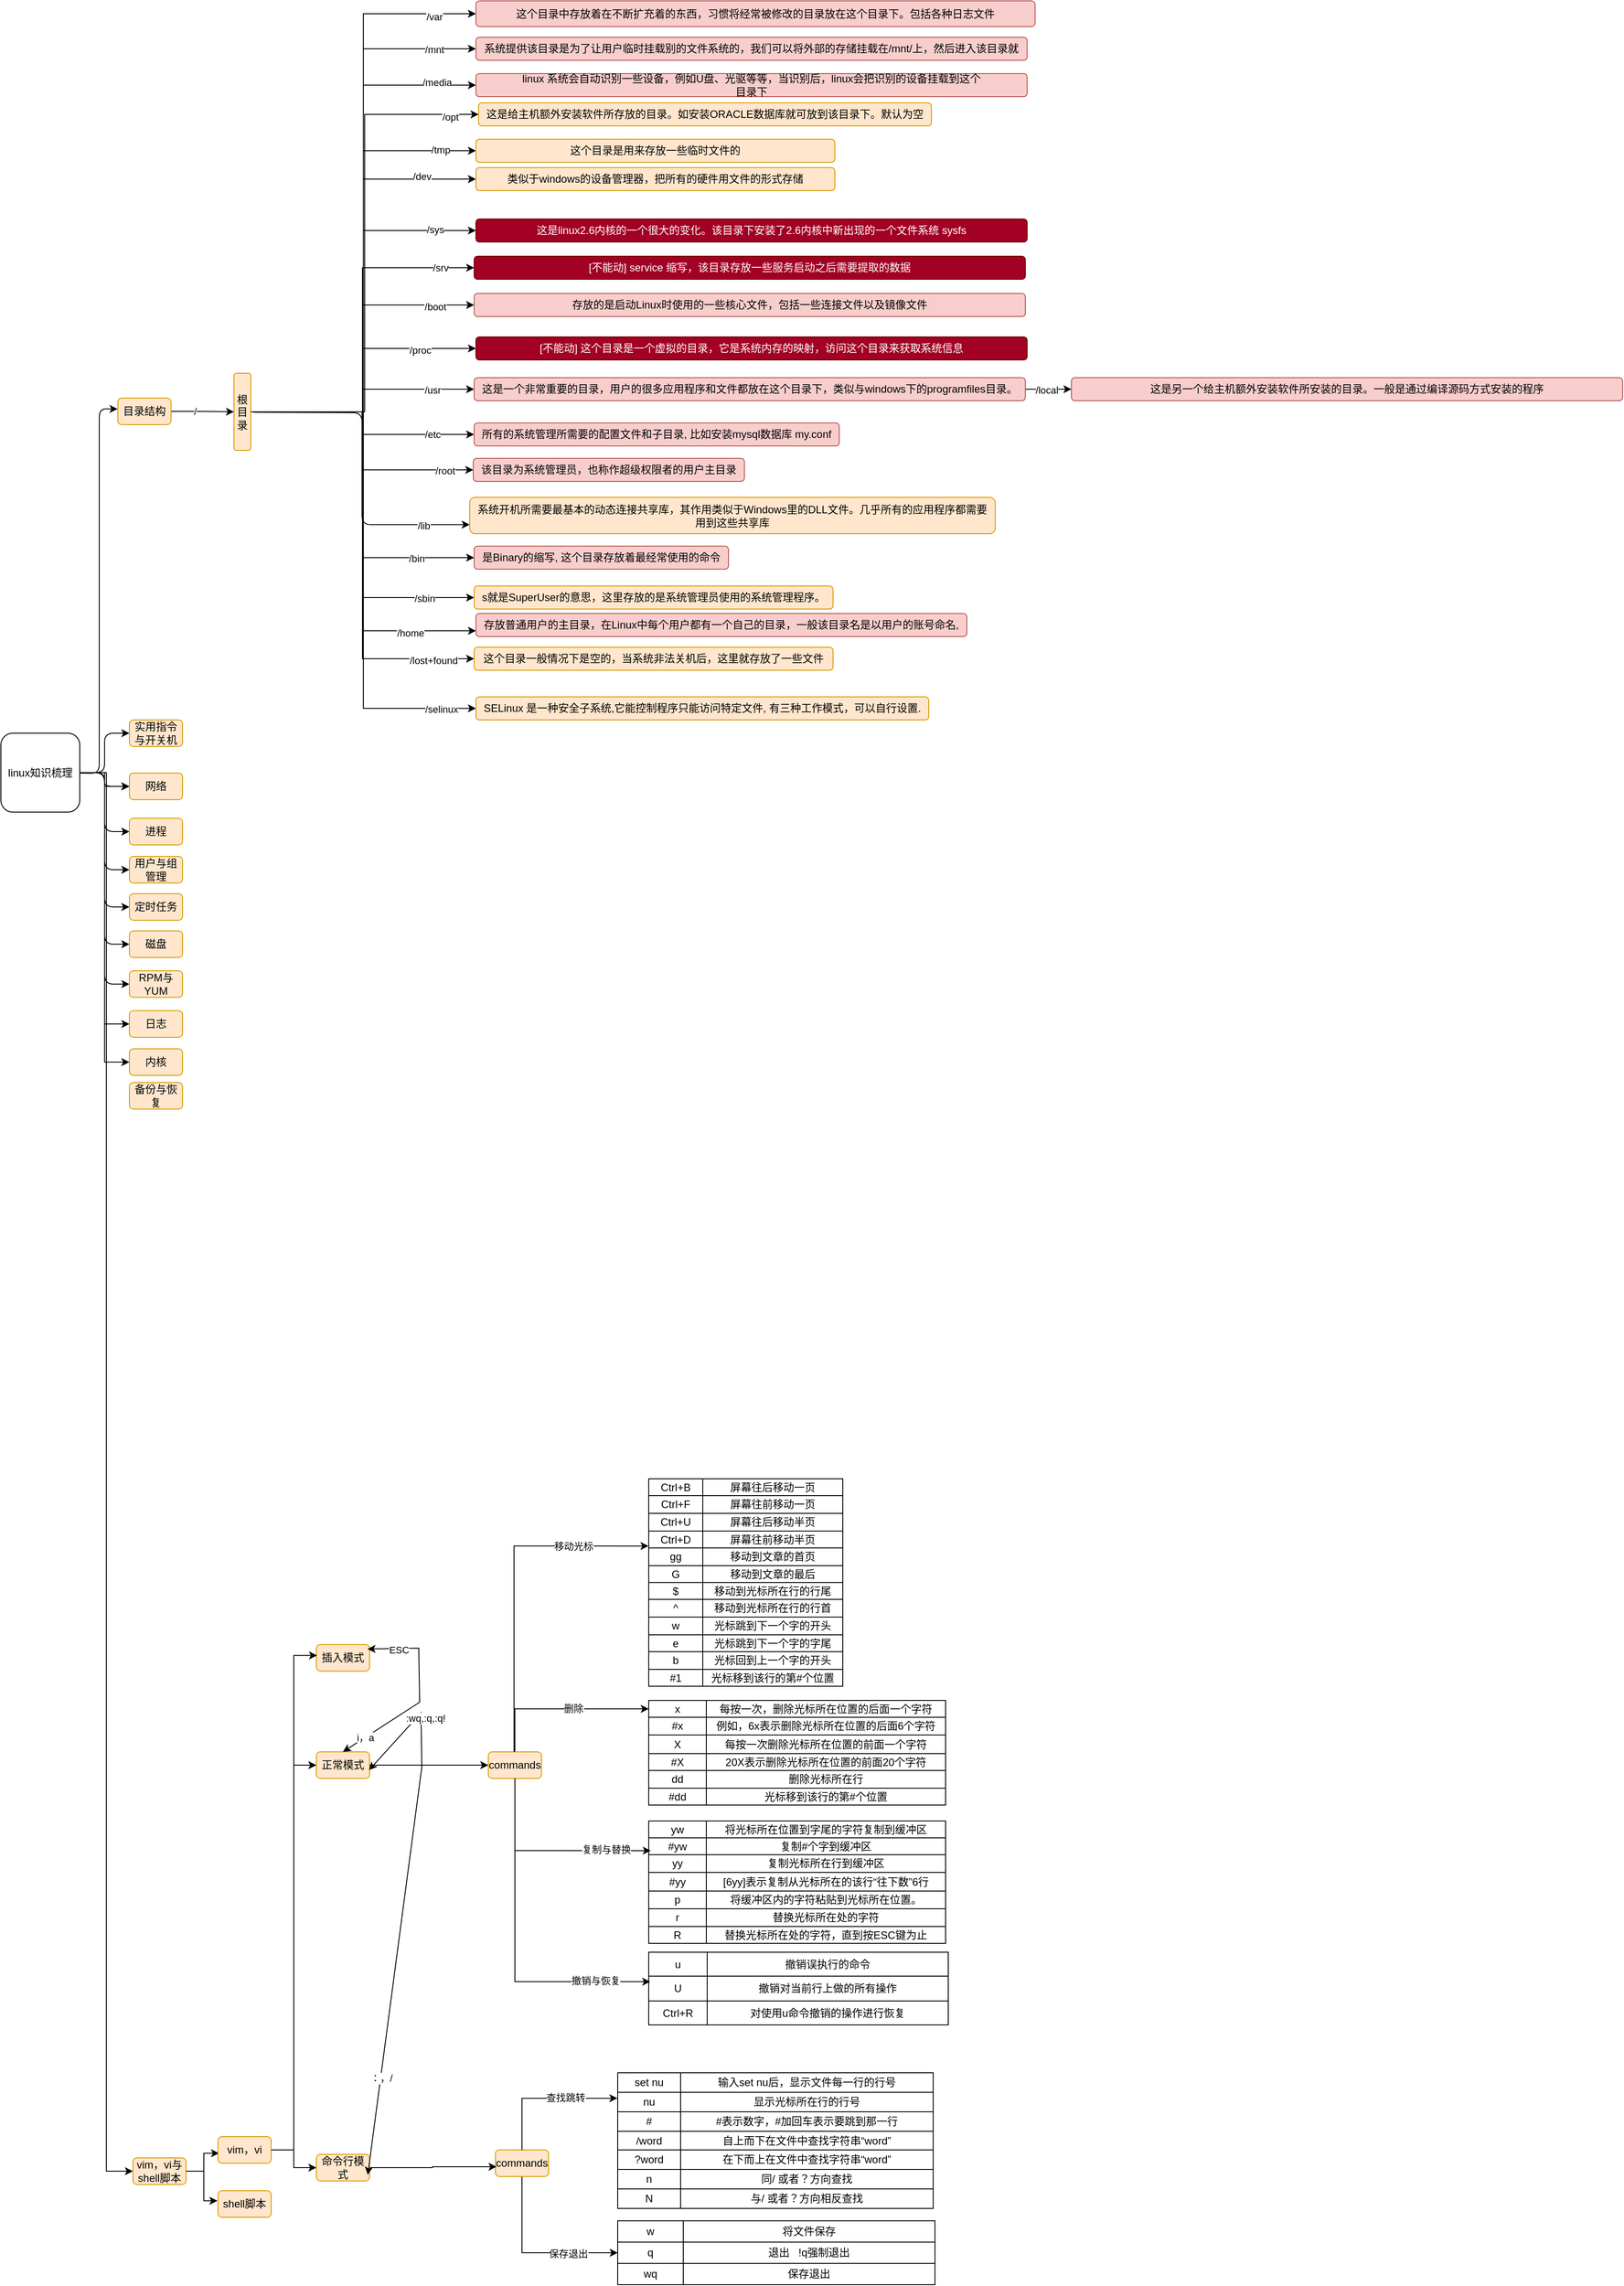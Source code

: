 <mxfile version="24.8.6">
  <diagram name="第 1 页" id="q6HiDoMOUTd5LAEGEgPX">
    <mxGraphModel dx="2317" dy="2971" grid="0" gridSize="10" guides="1" tooltips="1" connect="1" arrows="1" fold="1" page="0" pageScale="1" pageWidth="827" pageHeight="1169" math="0" shadow="0">
      <root>
        <mxCell id="0" />
        <mxCell id="1" parent="0" />
        <mxCell id="VQppUx2D1PjsJDlK34uk-10" value="" style="edgeStyle=orthogonalEdgeStyle;rounded=1;orthogonalLoop=1;jettySize=auto;html=1;" parent="1" source="VQppUx2D1PjsJDlK34uk-1" target="VQppUx2D1PjsJDlK34uk-9" edge="1">
          <mxGeometry relative="1" as="geometry" />
        </mxCell>
        <mxCell id="VQppUx2D1PjsJDlK34uk-28" style="edgeStyle=orthogonalEdgeStyle;rounded=1;orthogonalLoop=1;jettySize=auto;html=1;" parent="1" source="VQppUx2D1PjsJDlK34uk-1" target="VQppUx2D1PjsJDlK34uk-11" edge="1">
          <mxGeometry relative="1" as="geometry" />
        </mxCell>
        <mxCell id="VQppUx2D1PjsJDlK34uk-29" style="edgeStyle=orthogonalEdgeStyle;rounded=1;orthogonalLoop=1;jettySize=auto;html=1;entryX=0;entryY=0.5;entryDx=0;entryDy=0;" parent="1" source="VQppUx2D1PjsJDlK34uk-1" target="VQppUx2D1PjsJDlK34uk-17" edge="1">
          <mxGeometry relative="1" as="geometry" />
        </mxCell>
        <mxCell id="3OuFwvBG6yCisxhikuSK-5" style="edgeStyle=orthogonalEdgeStyle;rounded=1;orthogonalLoop=1;jettySize=auto;html=1;entryX=0;entryY=0.5;entryDx=0;entryDy=0;" parent="1" source="VQppUx2D1PjsJDlK34uk-1" target="9HyWljI0tX69tsqAslQo-4" edge="1">
          <mxGeometry relative="1" as="geometry" />
        </mxCell>
        <mxCell id="3OuFwvBG6yCisxhikuSK-6" style="edgeStyle=orthogonalEdgeStyle;rounded=1;orthogonalLoop=1;jettySize=auto;html=1;entryX=0;entryY=0.5;entryDx=0;entryDy=0;" parent="1" source="VQppUx2D1PjsJDlK34uk-1" target="9HyWljI0tX69tsqAslQo-5" edge="1">
          <mxGeometry relative="1" as="geometry" />
        </mxCell>
        <mxCell id="3OuFwvBG6yCisxhikuSK-7" style="edgeStyle=orthogonalEdgeStyle;rounded=1;orthogonalLoop=1;jettySize=auto;html=1;entryX=0;entryY=0.5;entryDx=0;entryDy=0;" parent="1" source="VQppUx2D1PjsJDlK34uk-1" target="3OuFwvBG6yCisxhikuSK-1" edge="1">
          <mxGeometry relative="1" as="geometry" />
        </mxCell>
        <mxCell id="3OuFwvBG6yCisxhikuSK-9" style="edgeStyle=orthogonalEdgeStyle;rounded=1;orthogonalLoop=1;jettySize=auto;html=1;entryX=0;entryY=0.5;entryDx=0;entryDy=0;" parent="1" source="VQppUx2D1PjsJDlK34uk-1" target="3OuFwvBG6yCisxhikuSK-8" edge="1">
          <mxGeometry relative="1" as="geometry" />
        </mxCell>
        <mxCell id="_CivRj4n2iROgCBlS6BR-225" style="edgeStyle=orthogonalEdgeStyle;rounded=0;orthogonalLoop=1;jettySize=auto;html=1;entryX=0;entryY=0.5;entryDx=0;entryDy=0;" edge="1" parent="1" source="VQppUx2D1PjsJDlK34uk-1" target="WtJvPKpndNf4Lo6qMJNH-1">
          <mxGeometry relative="1" as="geometry" />
        </mxCell>
        <mxCell id="_CivRj4n2iROgCBlS6BR-226" style="edgeStyle=orthogonalEdgeStyle;rounded=0;orthogonalLoop=1;jettySize=auto;html=1;entryX=0;entryY=0.5;entryDx=0;entryDy=0;" edge="1" parent="1" source="VQppUx2D1PjsJDlK34uk-1" target="WtJvPKpndNf4Lo6qMJNH-2">
          <mxGeometry relative="1" as="geometry" />
        </mxCell>
        <mxCell id="_CivRj4n2iROgCBlS6BR-227" value="" style="edgeStyle=orthogonalEdgeStyle;rounded=0;orthogonalLoop=1;jettySize=auto;html=1;" edge="1" parent="1" source="VQppUx2D1PjsJDlK34uk-1" target="VQppUx2D1PjsJDlK34uk-11">
          <mxGeometry relative="1" as="geometry" />
        </mxCell>
        <mxCell id="_CivRj4n2iROgCBlS6BR-228" style="edgeStyle=orthogonalEdgeStyle;rounded=0;orthogonalLoop=1;jettySize=auto;html=1;entryX=0;entryY=0.5;entryDx=0;entryDy=0;" edge="1" parent="1" source="VQppUx2D1PjsJDlK34uk-1" target="_CivRj4n2iROgCBlS6BR-1">
          <mxGeometry relative="1" as="geometry" />
        </mxCell>
        <mxCell id="VQppUx2D1PjsJDlK34uk-1" value="linux知识梳理" style="whiteSpace=wrap;html=1;aspect=fixed;rounded=1;" parent="1" vertex="1">
          <mxGeometry x="-94" y="201" width="89" height="89" as="geometry" />
        </mxCell>
        <mxCell id="VQppUx2D1PjsJDlK34uk-9" value="实用指令与开关机" style="text;html=1;align=center;verticalAlign=middle;whiteSpace=wrap;rounded=1;fillColor=#ffe6cc;strokeColor=#d79b00;" parent="1" vertex="1">
          <mxGeometry x="51" y="186" width="60" height="30" as="geometry" />
        </mxCell>
        <mxCell id="VQppUx2D1PjsJDlK34uk-11" value="网络" style="text;html=1;align=center;verticalAlign=middle;whiteSpace=wrap;rounded=1;fillColor=#ffe6cc;strokeColor=#d79b00;" parent="1" vertex="1">
          <mxGeometry x="51" y="246" width="60" height="30" as="geometry" />
        </mxCell>
        <mxCell id="VQppUx2D1PjsJDlK34uk-17" value="进程" style="text;html=1;align=center;verticalAlign=middle;whiteSpace=wrap;rounded=1;fillColor=#ffe6cc;strokeColor=#d79b00;" parent="1" vertex="1">
          <mxGeometry x="51" y="297" width="60" height="30" as="geometry" />
        </mxCell>
        <mxCell id="9HyWljI0tX69tsqAslQo-4" value="用户与组管理" style="text;html=1;align=center;verticalAlign=middle;whiteSpace=wrap;rounded=1;fillColor=#ffe6cc;strokeColor=#d79b00;" parent="1" vertex="1">
          <mxGeometry x="51" y="340" width="60" height="30" as="geometry" />
        </mxCell>
        <mxCell id="9HyWljI0tX69tsqAslQo-5" value="定时任务" style="text;html=1;align=center;verticalAlign=middle;whiteSpace=wrap;rounded=1;fillColor=#ffe6cc;strokeColor=#d79b00;" parent="1" vertex="1">
          <mxGeometry x="51" y="382" width="60" height="30" as="geometry" />
        </mxCell>
        <mxCell id="3OuFwvBG6yCisxhikuSK-1" value="磁盘" style="text;html=1;align=center;verticalAlign=middle;whiteSpace=wrap;rounded=1;fillColor=#ffe6cc;strokeColor=#d79b00;" parent="1" vertex="1">
          <mxGeometry x="51" y="424" width="60" height="30" as="geometry" />
        </mxCell>
        <mxCell id="3OuFwvBG6yCisxhikuSK-13" value="" style="edgeStyle=orthogonalEdgeStyle;rounded=1;orthogonalLoop=1;jettySize=auto;html=1;" parent="1" source="3OuFwvBG6yCisxhikuSK-2" target="3OuFwvBG6yCisxhikuSK-12" edge="1">
          <mxGeometry relative="1" as="geometry" />
        </mxCell>
        <mxCell id="3OuFwvBG6yCisxhikuSK-14" value="/" style="edgeLabel;html=1;align=center;verticalAlign=middle;resizable=0;points=[];rounded=1;" parent="3OuFwvBG6yCisxhikuSK-13" vertex="1" connectable="0">
          <mxGeometry x="-0.26" y="1" width="21" height="25" relative="1" as="geometry">
            <mxPoint x="-10" y="-12" as="offset" />
          </mxGeometry>
        </mxCell>
        <mxCell id="3OuFwvBG6yCisxhikuSK-2" value="目录结构" style="text;html=1;align=center;verticalAlign=middle;whiteSpace=wrap;rounded=1;fillColor=#ffe6cc;strokeColor=#d79b00;" parent="1" vertex="1">
          <mxGeometry x="38" y="-177" width="60" height="30" as="geometry" />
        </mxCell>
        <mxCell id="3OuFwvBG6yCisxhikuSK-3" style="edgeStyle=orthogonalEdgeStyle;rounded=1;orthogonalLoop=1;jettySize=auto;html=1;entryX=-0.005;entryY=0.41;entryDx=0;entryDy=0;entryPerimeter=0;" parent="1" target="3OuFwvBG6yCisxhikuSK-2" edge="1">
          <mxGeometry relative="1" as="geometry">
            <mxPoint x="-5" y="246" as="sourcePoint" />
          </mxGeometry>
        </mxCell>
        <mxCell id="3OuFwvBG6yCisxhikuSK-8" value="RPM与YUM" style="text;html=1;align=center;verticalAlign=middle;whiteSpace=wrap;rounded=1;fillColor=#ffe6cc;strokeColor=#d79b00;" parent="1" vertex="1">
          <mxGeometry x="51" y="469" width="60" height="30" as="geometry" />
        </mxCell>
        <mxCell id="3OuFwvBG6yCisxhikuSK-19" value="" style="edgeStyle=orthogonalEdgeStyle;rounded=1;orthogonalLoop=1;jettySize=auto;html=1;entryX=0;entryY=0.75;entryDx=0;entryDy=0;" parent="1" target="3OuFwvBG6yCisxhikuSK-18" edge="1">
          <mxGeometry relative="1" as="geometry">
            <mxPoint x="191" y="-161" as="sourcePoint" />
            <mxPoint x="338" y="-184" as="targetPoint" />
          </mxGeometry>
        </mxCell>
        <mxCell id="19bWRe63vrNReFquvYGr-28" value="/lib" style="edgeLabel;html=1;align=center;verticalAlign=middle;resizable=0;points=[];" parent="3OuFwvBG6yCisxhikuSK-19" vertex="1" connectable="0">
          <mxGeometry x="0.717" y="-1" relative="1" as="geometry">
            <mxPoint as="offset" />
          </mxGeometry>
        </mxCell>
        <mxCell id="19bWRe63vrNReFquvYGr-17" style="edgeStyle=orthogonalEdgeStyle;rounded=0;orthogonalLoop=1;jettySize=auto;html=1;entryX=0;entryY=0.5;entryDx=0;entryDy=0;" parent="1" source="3OuFwvBG6yCisxhikuSK-12" target="19bWRe63vrNReFquvYGr-12" edge="1">
          <mxGeometry relative="1" as="geometry">
            <mxPoint x="654.867" y="-256.957" as="targetPoint" />
          </mxGeometry>
        </mxCell>
        <mxCell id="19bWRe63vrNReFquvYGr-18" value="/lost+found" style="edgeLabel;html=1;align=center;verticalAlign=middle;resizable=0;points=[];" parent="19bWRe63vrNReFquvYGr-17" vertex="1" connectable="0">
          <mxGeometry x="0.824" y="-2" relative="1" as="geometry">
            <mxPoint as="offset" />
          </mxGeometry>
        </mxCell>
        <mxCell id="19bWRe63vrNReFquvYGr-22" style="edgeStyle=orthogonalEdgeStyle;rounded=0;orthogonalLoop=1;jettySize=auto;html=1;entryX=0;entryY=0.5;entryDx=0;entryDy=0;" parent="1" source="3OuFwvBG6yCisxhikuSK-12" target="19bWRe63vrNReFquvYGr-9" edge="1">
          <mxGeometry relative="1" as="geometry" />
        </mxCell>
        <mxCell id="19bWRe63vrNReFquvYGr-23" value="&lt;span style=&quot;color: rgba(0, 0, 0, 0); font-family: monospace; font-size: 0px; text-align: start;&quot;&gt;%3CmxGraphModel%3E%3Croot%3E%3CmxCell%20id%3D%220%22%2F%3E%3CmxCell%20id%3D%221%22%20parent%3D%220%22%2F%3E%3CmxCell%20id%3D%222%22%20value%3D%22%2Fsbin%22%20style%3D%22edgeLabel%3Bhtml%3D1%3Balign%3Dcenter%3BverticalAlign%3Dmiddle%3Bresizable%3D0%3Bpoints%3D%5B%5D%3B%22%20vertex%3D%221%22%20connectable%3D%220%22%20parent%3D%221%22%3E%3CmxGeometry%20x%3D%22412.99%22%20y%3D%226.045%22%20as%3D%22geometry%22%2F%3E%3C%2FmxCell%3E%3C%2Froot%3E%3C%2FmxGraphModel%3E&lt;/span&gt;&lt;span style=&quot;color: rgba(0, 0, 0, 0); font-family: monospace; font-size: 0px; text-align: start;&quot;&gt;%3CmxGraphModel%3E%3Croot%3E%3CmxCell%20id%3D%220%22%2F%3E%3CmxCell%20id%3D%221%22%20parent%3D%220%22%2F%3E%3CmxCell%20id%3D%222%22%20value%3D%22%2Fsbin%22%20style%3D%22edgeLabel%3Bhtml%3D1%3Balign%3Dcenter%3BverticalAlign%3Dmiddle%3Bresizable%3D0%3Bpoints%3D%5B%5D%3B%22%20vertex%3D%221%22%20connectable%3D%220%22%20parent%3D%221%22%3E%3CmxGeometry%20x%3D%22412.99%22%20y%3D%226.045%22%20as%3D%22geometry%22%2F%3E%3C%2FmxCell%3E%3C%2Froot%3E%3C%2FmxGraphModel%3E&lt;/span&gt;" style="edgeLabel;html=1;align=center;verticalAlign=middle;resizable=0;points=[];" parent="19bWRe63vrNReFquvYGr-22" vertex="1" connectable="0">
          <mxGeometry x="0.766" y="-1" relative="1" as="geometry">
            <mxPoint as="offset" />
          </mxGeometry>
        </mxCell>
        <mxCell id="19bWRe63vrNReFquvYGr-24" value="/sbin" style="edgeLabel;html=1;align=center;verticalAlign=middle;resizable=0;points=[];" parent="19bWRe63vrNReFquvYGr-22" vertex="1" connectable="0">
          <mxGeometry x="0.756" y="-1" relative="1" as="geometry">
            <mxPoint as="offset" />
          </mxGeometry>
        </mxCell>
        <mxCell id="19bWRe63vrNReFquvYGr-25" style="edgeStyle=orthogonalEdgeStyle;rounded=0;orthogonalLoop=1;jettySize=auto;html=1;entryX=0;entryY=0.5;entryDx=0;entryDy=0;" parent="1" source="3OuFwvBG6yCisxhikuSK-12" target="19bWRe63vrNReFquvYGr-4" edge="1">
          <mxGeometry relative="1" as="geometry" />
        </mxCell>
        <mxCell id="19bWRe63vrNReFquvYGr-26" value="&lt;span style=&quot;color: rgba(0, 0, 0, 0); font-family: monospace; font-size: 0px; text-align: start;&quot;&gt;%3CmxGraphModel%3E%3Croot%3E%3CmxCell%20id%3D%220%22%2F%3E%3CmxCell%20id%3D%221%22%20parent%3D%220%22%2F%3E%3CmxCell%20id%3D%222%22%20value%3D%22%2Fbin%22%20style%3D%22edgeLabel%3Bhtml%3D1%3Balign%3Dcenter%3BverticalAlign%3Dmiddle%3Bresizable%3D0%3Bpoints%3D%5B%5D%3B%22%20vertex%3D%221%22%20connectable%3D%220%22%20parent%3D%221%22%3E%3CmxGeometry%20x%3D%22380.069%22%20y%3D%22-160.966%22%20as%3D%22geometry%22%2F%3E%3C%2FmxCell%3E%3C%2Froot%3E%3C%2FmxGraphModel%3E/&lt;/span&gt;" style="edgeLabel;html=1;align=center;verticalAlign=middle;resizable=0;points=[];" parent="19bWRe63vrNReFquvYGr-25" vertex="1" connectable="0">
          <mxGeometry x="0.682" y="-4" relative="1" as="geometry">
            <mxPoint as="offset" />
          </mxGeometry>
        </mxCell>
        <mxCell id="19bWRe63vrNReFquvYGr-27" value="/bin" style="edgeLabel;html=1;align=center;verticalAlign=middle;resizable=0;points=[];" parent="19bWRe63vrNReFquvYGr-25" vertex="1" connectable="0">
          <mxGeometry x="0.685" y="-1" relative="1" as="geometry">
            <mxPoint as="offset" />
          </mxGeometry>
        </mxCell>
        <mxCell id="19bWRe63vrNReFquvYGr-29" style="edgeStyle=orthogonalEdgeStyle;rounded=0;orthogonalLoop=1;jettySize=auto;html=1;entryX=0;entryY=0.5;entryDx=0;entryDy=0;" parent="1" source="3OuFwvBG6yCisxhikuSK-12" target="3OuFwvBG6yCisxhikuSK-15" edge="1">
          <mxGeometry relative="1" as="geometry" />
        </mxCell>
        <mxCell id="19bWRe63vrNReFquvYGr-30" value="/root" style="edgeLabel;html=1;align=center;verticalAlign=middle;resizable=0;points=[];" parent="19bWRe63vrNReFquvYGr-29" vertex="1" connectable="0">
          <mxGeometry x="0.798" y="-1" relative="1" as="geometry">
            <mxPoint as="offset" />
          </mxGeometry>
        </mxCell>
        <mxCell id="19bWRe63vrNReFquvYGr-32" style="edgeStyle=orthogonalEdgeStyle;rounded=0;orthogonalLoop=1;jettySize=auto;html=1;entryX=0;entryY=0.5;entryDx=0;entryDy=0;" parent="1" source="3OuFwvBG6yCisxhikuSK-12" target="19bWRe63vrNReFquvYGr-31" edge="1">
          <mxGeometry relative="1" as="geometry" />
        </mxCell>
        <mxCell id="19bWRe63vrNReFquvYGr-33" value="/etc" style="edgeLabel;html=1;align=center;verticalAlign=middle;resizable=0;points=[];" parent="19bWRe63vrNReFquvYGr-32" vertex="1" connectable="0">
          <mxGeometry x="0.662" relative="1" as="geometry">
            <mxPoint as="offset" />
          </mxGeometry>
        </mxCell>
        <mxCell id="19bWRe63vrNReFquvYGr-35" style="edgeStyle=orthogonalEdgeStyle;rounded=0;orthogonalLoop=1;jettySize=auto;html=1;entryX=0;entryY=0.5;entryDx=0;entryDy=0;" parent="1" source="3OuFwvBG6yCisxhikuSK-12" target="19bWRe63vrNReFquvYGr-34" edge="1">
          <mxGeometry relative="1" as="geometry" />
        </mxCell>
        <mxCell id="19bWRe63vrNReFquvYGr-36" value="/usr" style="edgeLabel;html=1;align=center;verticalAlign=middle;resizable=0;points=[];" parent="19bWRe63vrNReFquvYGr-35" vertex="1" connectable="0">
          <mxGeometry x="0.662" y="-1" relative="1" as="geometry">
            <mxPoint as="offset" />
          </mxGeometry>
        </mxCell>
        <mxCell id="19bWRe63vrNReFquvYGr-38" style="edgeStyle=orthogonalEdgeStyle;rounded=0;orthogonalLoop=1;jettySize=auto;html=1;entryX=0;entryY=0.5;entryDx=0;entryDy=0;" parent="1" source="3OuFwvBG6yCisxhikuSK-12" target="19bWRe63vrNReFquvYGr-37" edge="1">
          <mxGeometry relative="1" as="geometry" />
        </mxCell>
        <mxCell id="19bWRe63vrNReFquvYGr-39" value="/boot" style="edgeLabel;html=1;align=center;verticalAlign=middle;resizable=0;points=[];" parent="19bWRe63vrNReFquvYGr-38" vertex="1" connectable="0">
          <mxGeometry x="0.761" y="-2" relative="1" as="geometry">
            <mxPoint as="offset" />
          </mxGeometry>
        </mxCell>
        <mxCell id="19bWRe63vrNReFquvYGr-41" style="edgeStyle=orthogonalEdgeStyle;rounded=0;orthogonalLoop=1;jettySize=auto;html=1;entryX=0;entryY=0.5;entryDx=0;entryDy=0;" parent="1" source="3OuFwvBG6yCisxhikuSK-12" target="19bWRe63vrNReFquvYGr-40" edge="1">
          <mxGeometry relative="1" as="geometry" />
        </mxCell>
        <mxCell id="19bWRe63vrNReFquvYGr-42" value="/proc" style="edgeLabel;html=1;align=center;verticalAlign=middle;resizable=0;points=[];" parent="19bWRe63vrNReFquvYGr-41" vertex="1" connectable="0">
          <mxGeometry x="0.611" y="-2" relative="1" as="geometry">
            <mxPoint as="offset" />
          </mxGeometry>
        </mxCell>
        <mxCell id="19bWRe63vrNReFquvYGr-44" style="edgeStyle=orthogonalEdgeStyle;rounded=0;orthogonalLoop=1;jettySize=auto;html=1;entryX=0;entryY=0.5;entryDx=0;entryDy=0;" parent="1" source="3OuFwvBG6yCisxhikuSK-12" target="19bWRe63vrNReFquvYGr-43" edge="1">
          <mxGeometry relative="1" as="geometry" />
        </mxCell>
        <mxCell id="19bWRe63vrNReFquvYGr-45" value="/srv" style="edgeLabel;html=1;align=center;verticalAlign=middle;resizable=0;points=[];" parent="19bWRe63vrNReFquvYGr-44" vertex="1" connectable="0">
          <mxGeometry x="0.814" relative="1" as="geometry">
            <mxPoint as="offset" />
          </mxGeometry>
        </mxCell>
        <mxCell id="19bWRe63vrNReFquvYGr-47" style="edgeStyle=orthogonalEdgeStyle;rounded=0;orthogonalLoop=1;jettySize=auto;html=1;entryX=0;entryY=0.5;entryDx=0;entryDy=0;" parent="1" source="3OuFwvBG6yCisxhikuSK-12" target="19bWRe63vrNReFquvYGr-46" edge="1">
          <mxGeometry relative="1" as="geometry" />
        </mxCell>
        <mxCell id="19bWRe63vrNReFquvYGr-48" value="/sys" style="edgeLabel;html=1;align=center;verticalAlign=middle;resizable=0;points=[];" parent="19bWRe63vrNReFquvYGr-47" vertex="1" connectable="0">
          <mxGeometry x="0.799" y="1" relative="1" as="geometry">
            <mxPoint as="offset" />
          </mxGeometry>
        </mxCell>
        <mxCell id="19bWRe63vrNReFquvYGr-50" style="edgeStyle=orthogonalEdgeStyle;rounded=0;orthogonalLoop=1;jettySize=auto;html=1;entryX=0;entryY=0.5;entryDx=0;entryDy=0;" parent="1" source="3OuFwvBG6yCisxhikuSK-12" target="19bWRe63vrNReFquvYGr-49" edge="1">
          <mxGeometry relative="1" as="geometry" />
        </mxCell>
        <mxCell id="19bWRe63vrNReFquvYGr-51" value="/tmp" style="edgeLabel;html=1;align=center;verticalAlign=middle;resizable=0;points=[];" parent="19bWRe63vrNReFquvYGr-50" vertex="1" connectable="0">
          <mxGeometry x="0.854" y="1" relative="1" as="geometry">
            <mxPoint as="offset" />
          </mxGeometry>
        </mxCell>
        <mxCell id="19bWRe63vrNReFquvYGr-54" style="edgeStyle=orthogonalEdgeStyle;rounded=0;orthogonalLoop=1;jettySize=auto;html=1;entryX=0;entryY=0.5;entryDx=0;entryDy=0;" parent="1" source="3OuFwvBG6yCisxhikuSK-12" target="19bWRe63vrNReFquvYGr-52" edge="1">
          <mxGeometry relative="1" as="geometry" />
        </mxCell>
        <mxCell id="19bWRe63vrNReFquvYGr-55" value="/dev" style="edgeLabel;html=1;align=center;verticalAlign=middle;resizable=0;points=[];" parent="19bWRe63vrNReFquvYGr-54" vertex="1" connectable="0">
          <mxGeometry x="0.763" y="3" relative="1" as="geometry">
            <mxPoint as="offset" />
          </mxGeometry>
        </mxCell>
        <mxCell id="19bWRe63vrNReFquvYGr-57" style="edgeStyle=orthogonalEdgeStyle;rounded=0;orthogonalLoop=1;jettySize=auto;html=1;entryX=0;entryY=0.5;entryDx=0;entryDy=0;" parent="1" source="3OuFwvBG6yCisxhikuSK-12" target="19bWRe63vrNReFquvYGr-56" edge="1">
          <mxGeometry relative="1" as="geometry" />
        </mxCell>
        <mxCell id="19bWRe63vrNReFquvYGr-58" value="/media" style="edgeLabel;html=1;align=center;verticalAlign=middle;resizable=0;points=[];" parent="19bWRe63vrNReFquvYGr-57" vertex="1" connectable="0">
          <mxGeometry x="0.859" y="3" relative="1" as="geometry">
            <mxPoint as="offset" />
          </mxGeometry>
        </mxCell>
        <mxCell id="19bWRe63vrNReFquvYGr-59" style="edgeStyle=orthogonalEdgeStyle;rounded=0;orthogonalLoop=1;jettySize=auto;html=1;entryX=0;entryY=0.5;entryDx=0;entryDy=0;" parent="1" source="3OuFwvBG6yCisxhikuSK-12" target="19bWRe63vrNReFquvYGr-53" edge="1">
          <mxGeometry relative="1" as="geometry" />
        </mxCell>
        <mxCell id="19bWRe63vrNReFquvYGr-60" value="/opt " style="edgeLabel;html=1;align=center;verticalAlign=middle;resizable=0;points=[];" parent="19bWRe63vrNReFquvYGr-59" vertex="1" connectable="0">
          <mxGeometry x="0.892" y="-3" relative="1" as="geometry">
            <mxPoint as="offset" />
          </mxGeometry>
        </mxCell>
        <mxCell id="19bWRe63vrNReFquvYGr-63" style="edgeStyle=orthogonalEdgeStyle;rounded=0;orthogonalLoop=1;jettySize=auto;html=1;entryX=0;entryY=0.5;entryDx=0;entryDy=0;" parent="1" source="3OuFwvBG6yCisxhikuSK-12" target="19bWRe63vrNReFquvYGr-61" edge="1">
          <mxGeometry relative="1" as="geometry" />
        </mxCell>
        <mxCell id="19bWRe63vrNReFquvYGr-65" value="/mnt" style="edgeLabel;html=1;align=center;verticalAlign=middle;resizable=0;points=[];" parent="19bWRe63vrNReFquvYGr-63" vertex="1" connectable="0">
          <mxGeometry x="0.857" y="-1" relative="1" as="geometry">
            <mxPoint as="offset" />
          </mxGeometry>
        </mxCell>
        <mxCell id="19bWRe63vrNReFquvYGr-64" style="edgeStyle=orthogonalEdgeStyle;rounded=0;orthogonalLoop=1;jettySize=auto;html=1;entryX=0;entryY=0.5;entryDx=0;entryDy=0;" parent="1" source="3OuFwvBG6yCisxhikuSK-12" target="19bWRe63vrNReFquvYGr-62" edge="1">
          <mxGeometry relative="1" as="geometry" />
        </mxCell>
        <mxCell id="19bWRe63vrNReFquvYGr-69" value="/var" style="edgeLabel;html=1;align=center;verticalAlign=middle;resizable=0;points=[];" parent="19bWRe63vrNReFquvYGr-64" vertex="1" connectable="0">
          <mxGeometry x="0.865" y="-3" relative="1" as="geometry">
            <mxPoint as="offset" />
          </mxGeometry>
        </mxCell>
        <mxCell id="19bWRe63vrNReFquvYGr-71" style="edgeStyle=orthogonalEdgeStyle;rounded=0;orthogonalLoop=1;jettySize=auto;html=1;entryX=0;entryY=0.5;entryDx=0;entryDy=0;" parent="1" source="3OuFwvBG6yCisxhikuSK-12" target="19bWRe63vrNReFquvYGr-70" edge="1">
          <mxGeometry relative="1" as="geometry" />
        </mxCell>
        <mxCell id="19bWRe63vrNReFquvYGr-72" value="/selinux" style="edgeLabel;html=1;align=center;verticalAlign=middle;resizable=0;points=[];" parent="19bWRe63vrNReFquvYGr-71" vertex="1" connectable="0">
          <mxGeometry x="0.865" y="-1" relative="1" as="geometry">
            <mxPoint as="offset" />
          </mxGeometry>
        </mxCell>
        <mxCell id="3OuFwvBG6yCisxhikuSK-12" value="根目录" style="text;html=1;align=center;verticalAlign=middle;whiteSpace=wrap;rounded=1;fillColor=#ffe6cc;strokeColor=#d79b00;" parent="1" vertex="1">
          <mxGeometry x="169" y="-205" width="19" height="87" as="geometry" />
        </mxCell>
        <mxCell id="3OuFwvBG6yCisxhikuSK-15" value="该目录为系统管理员，也称作超级权限者的用户主目录" style="text;html=1;align=center;verticalAlign=middle;whiteSpace=wrap;rounded=1;fillColor=#f8cecc;strokeColor=#b85450;" parent="1" vertex="1">
          <mxGeometry x="439" y="-109" width="306" height="26" as="geometry" />
        </mxCell>
        <mxCell id="3OuFwvBG6yCisxhikuSK-18" value="系统开机所需要最基本的动态连接共享库，其作用类似于Windows里的DLL文件。几乎所有的应用程序都需要&lt;br/&gt;用到这些共享库" style="text;html=1;align=center;verticalAlign=middle;whiteSpace=wrap;rounded=1;fillColor=#ffe6cc;strokeColor=#d79b00;" parent="1" vertex="1">
          <mxGeometry x="435" y="-65" width="593" height="41" as="geometry" />
        </mxCell>
        <mxCell id="19bWRe63vrNReFquvYGr-4" value="是Binary的缩写, 这个目录存放着最经常使用的命令" style="text;html=1;align=center;verticalAlign=middle;whiteSpace=wrap;rounded=1;fillColor=#f8cecc;strokeColor=#b85450;" parent="1" vertex="1">
          <mxGeometry x="440" y="-10" width="287" height="26" as="geometry" />
        </mxCell>
        <mxCell id="19bWRe63vrNReFquvYGr-9" value="s就是SuperUser的意思，这里存放的是系统管理员使用的系统管理程序。" style="text;html=1;align=center;verticalAlign=middle;whiteSpace=wrap;rounded=1;fillColor=#ffe6cc;strokeColor=#d79b00;" parent="1" vertex="1">
          <mxGeometry x="440" y="35" width="405" height="26" as="geometry" />
        </mxCell>
        <mxCell id="19bWRe63vrNReFquvYGr-12" value="这个目录一般情况下是空的，当系统非法关机后，这里就存放了一些文件" style="text;html=1;align=center;verticalAlign=middle;whiteSpace=wrap;rounded=1;fillColor=#ffe6cc;strokeColor=#d79b00;" parent="1" vertex="1">
          <mxGeometry x="440" y="104" width="405" height="26" as="geometry" />
        </mxCell>
        <mxCell id="19bWRe63vrNReFquvYGr-13" value="存放普通用户的主目录，在Linux中每个用户都有一个自己的目录，一般该目录名是以用户的账号命名, " style="text;html=1;align=center;verticalAlign=middle;whiteSpace=wrap;rounded=1;fillColor=#f8cecc;strokeColor=#b85450;" parent="1" vertex="1">
          <mxGeometry x="442" y="66" width="554" height="26" as="geometry" />
        </mxCell>
        <mxCell id="19bWRe63vrNReFquvYGr-14" style="edgeStyle=orthogonalEdgeStyle;rounded=0;orthogonalLoop=1;jettySize=auto;html=1;entryX=0;entryY=0.75;entryDx=0;entryDy=0;" parent="1" source="3OuFwvBG6yCisxhikuSK-12" target="19bWRe63vrNReFquvYGr-13" edge="1">
          <mxGeometry relative="1" as="geometry" />
        </mxCell>
        <mxCell id="19bWRe63vrNReFquvYGr-19" value="/home" style="edgeLabel;html=1;align=center;verticalAlign=middle;resizable=0;points=[];" parent="19bWRe63vrNReFquvYGr-14" vertex="1" connectable="0">
          <mxGeometry x="0.703" y="-2" relative="1" as="geometry">
            <mxPoint as="offset" />
          </mxGeometry>
        </mxCell>
        <mxCell id="19bWRe63vrNReFquvYGr-31" value="所有的系统管理所需要的配置文件和子目录, 比如安装mysql数据库 my.conf" style="text;html=1;align=center;verticalAlign=middle;whiteSpace=wrap;rounded=1;fillColor=#f8cecc;strokeColor=#b85450;" parent="1" vertex="1">
          <mxGeometry x="440" y="-149" width="412" height="26" as="geometry" />
        </mxCell>
        <mxCell id="19bWRe63vrNReFquvYGr-67" style="edgeStyle=orthogonalEdgeStyle;rounded=0;orthogonalLoop=1;jettySize=auto;html=1;" parent="1" source="19bWRe63vrNReFquvYGr-34" target="19bWRe63vrNReFquvYGr-66" edge="1">
          <mxGeometry relative="1" as="geometry" />
        </mxCell>
        <mxCell id="19bWRe63vrNReFquvYGr-68" value="/local" style="edgeLabel;html=1;align=center;verticalAlign=middle;resizable=0;points=[];" parent="19bWRe63vrNReFquvYGr-67" vertex="1" connectable="0">
          <mxGeometry x="-0.094" y="-1" relative="1" as="geometry">
            <mxPoint as="offset" />
          </mxGeometry>
        </mxCell>
        <mxCell id="19bWRe63vrNReFquvYGr-34" value="这是一个非常重要的目录，用户的很多应用程序和文件都放在这个目录下，类似与windows下的programfiles目录。" style="text;html=1;align=center;verticalAlign=middle;whiteSpace=wrap;rounded=1;fillColor=#f8cecc;strokeColor=#b85450;" parent="1" vertex="1">
          <mxGeometry x="440" y="-200" width="622" height="26" as="geometry" />
        </mxCell>
        <mxCell id="19bWRe63vrNReFquvYGr-37" value="存放的是启动Linux时使用的一些核心文件，包括一些连接文件以及镜像文件" style="text;html=1;align=center;verticalAlign=middle;whiteSpace=wrap;rounded=1;fillColor=#f8cecc;strokeColor=#b85450;" parent="1" vertex="1">
          <mxGeometry x="440" y="-295" width="622" height="26" as="geometry" />
        </mxCell>
        <mxCell id="19bWRe63vrNReFquvYGr-40" value="[不能动] 这个目录是一个虚拟的目录，它是系统内存的映射，访问这个目录来获取系统信息" style="text;html=1;align=center;verticalAlign=middle;whiteSpace=wrap;rounded=1;fillColor=#a20025;strokeColor=#6F0000;fontColor=#ffffff;" parent="1" vertex="1">
          <mxGeometry x="442" y="-246" width="622" height="26" as="geometry" />
        </mxCell>
        <mxCell id="19bWRe63vrNReFquvYGr-43" value=" [不能动] service 缩写，该目录存放一些服务启动之后需要提取的数据" style="text;html=1;align=center;verticalAlign=middle;whiteSpace=wrap;rounded=1;fillColor=#a20025;strokeColor=#6F0000;fontColor=#ffffff;" parent="1" vertex="1">
          <mxGeometry x="440" y="-337" width="622" height="26" as="geometry" />
        </mxCell>
        <mxCell id="19bWRe63vrNReFquvYGr-46" value=" 这是linux2.6内核的一个很大的变化。该目录下安装了2.6内核中新出现的一个文件系统 sysfs" style="text;html=1;align=center;verticalAlign=middle;whiteSpace=wrap;rounded=1;fillColor=#a20025;strokeColor=#6F0000;fontColor=#ffffff;" parent="1" vertex="1">
          <mxGeometry x="442" y="-379" width="622" height="26" as="geometry" />
        </mxCell>
        <mxCell id="19bWRe63vrNReFquvYGr-49" value="这个目录是用来存放一些临时文件的" style="text;html=1;align=center;verticalAlign=middle;whiteSpace=wrap;rounded=1;fillColor=#ffe6cc;strokeColor=#d79b00;" parent="1" vertex="1">
          <mxGeometry x="442" y="-469" width="405" height="26" as="geometry" />
        </mxCell>
        <mxCell id="19bWRe63vrNReFquvYGr-52" value="类似于windows的设备管理器，把所有的硬件用文件的形式存储" style="text;html=1;align=center;verticalAlign=middle;whiteSpace=wrap;rounded=1;fillColor=#ffe6cc;strokeColor=#d79b00;" parent="1" vertex="1">
          <mxGeometry x="442" y="-437" width="405" height="26" as="geometry" />
        </mxCell>
        <mxCell id="19bWRe63vrNReFquvYGr-53" value="这是给主机额外安装软件所存放的目录。如安装ORACLE数据库就可放到该目录下。默认为空" style="text;html=1;align=center;verticalAlign=middle;whiteSpace=wrap;rounded=1;fillColor=#ffe6cc;strokeColor=#d79b00;" parent="1" vertex="1">
          <mxGeometry x="445" y="-510" width="511" height="26" as="geometry" />
        </mxCell>
        <mxCell id="19bWRe63vrNReFquvYGr-56" value=" linux 系统会自动识别一些设备，例如U盘、光驱等等，当识别后，linux会把识别的设备挂载到这个&lt;br/&gt;目录下" style="text;html=1;align=center;verticalAlign=middle;whiteSpace=wrap;rounded=1;fillColor=#f8cecc;strokeColor=#b85450;" parent="1" vertex="1">
          <mxGeometry x="442" y="-543" width="622" height="26" as="geometry" />
        </mxCell>
        <mxCell id="19bWRe63vrNReFquvYGr-61" value="系统提供该目录是为了让用户临时挂载别的文件系统的，我们可以将外部的存储挂载在/mnt/上，然后进入该目录就" style="text;html=1;align=center;verticalAlign=middle;whiteSpace=wrap;rounded=1;fillColor=#f8cecc;strokeColor=#b85450;" parent="1" vertex="1">
          <mxGeometry x="442" y="-584" width="622" height="26" as="geometry" />
        </mxCell>
        <mxCell id="19bWRe63vrNReFquvYGr-62" value="这个目录中存放着在不断扩充着的东西，习惯将经常被修改的目录放在这个目录下。包括各种日志文件" style="text;html=1;align=center;verticalAlign=middle;whiteSpace=wrap;rounded=1;fillColor=#f8cecc;strokeColor=#b85450;" parent="1" vertex="1">
          <mxGeometry x="442" y="-625" width="631" height="29" as="geometry" />
        </mxCell>
        <mxCell id="19bWRe63vrNReFquvYGr-66" value="这是另一个给主机额外安装软件所安装的目录。一般是通过编译源码方式安装的程序" style="text;html=1;align=center;verticalAlign=middle;whiteSpace=wrap;rounded=1;fillColor=#f8cecc;strokeColor=#b85450;" parent="1" vertex="1">
          <mxGeometry x="1114" y="-200" width="622" height="26" as="geometry" />
        </mxCell>
        <mxCell id="19bWRe63vrNReFquvYGr-70" value="SELinux 是一种安全子系统,它能控制程序只能访问特定文件, 有三种工作模式，可以自行设置." style="text;html=1;align=center;verticalAlign=middle;whiteSpace=wrap;rounded=1;fillColor=#ffe6cc;strokeColor=#d79b00;" parent="1" vertex="1">
          <mxGeometry x="442" y="160" width="511" height="26" as="geometry" />
        </mxCell>
        <mxCell id="WtJvPKpndNf4Lo6qMJNH-1" value="日志" style="text;html=1;align=center;verticalAlign=middle;whiteSpace=wrap;rounded=1;fillColor=#ffe6cc;strokeColor=#d79b00;" parent="1" vertex="1">
          <mxGeometry x="51" y="514" width="60" height="30" as="geometry" />
        </mxCell>
        <mxCell id="WtJvPKpndNf4Lo6qMJNH-2" value="内核" style="text;html=1;align=center;verticalAlign=middle;whiteSpace=wrap;rounded=1;fillColor=#ffe6cc;strokeColor=#d79b00;" parent="1" vertex="1">
          <mxGeometry x="51" y="557" width="60" height="30" as="geometry" />
        </mxCell>
        <mxCell id="WtJvPKpndNf4Lo6qMJNH-3" value="备份与恢复" style="text;html=1;align=center;verticalAlign=middle;whiteSpace=wrap;rounded=1;fillColor=#ffe6cc;strokeColor=#d79b00;" parent="1" vertex="1">
          <mxGeometry x="51" y="595" width="60" height="30" as="geometry" />
        </mxCell>
        <mxCell id="_CivRj4n2iROgCBlS6BR-1" value="vim，vi与shell脚本" style="text;html=1;align=center;verticalAlign=middle;whiteSpace=wrap;rounded=1;fillColor=#ffe6cc;strokeColor=#d79b00;" vertex="1" parent="1">
          <mxGeometry x="55" y="1808" width="60" height="30" as="geometry" />
        </mxCell>
        <mxCell id="_CivRj4n2iROgCBlS6BR-5" value="shell脚本" style="text;html=1;align=center;verticalAlign=middle;whiteSpace=wrap;rounded=1;fillColor=#ffe6cc;strokeColor=#d79b00;" vertex="1" parent="1">
          <mxGeometry x="151" y="1845" width="60" height="30" as="geometry" />
        </mxCell>
        <mxCell id="_CivRj4n2iROgCBlS6BR-9" style="edgeStyle=orthogonalEdgeStyle;rounded=0;orthogonalLoop=1;jettySize=auto;html=1;entryX=0.019;entryY=0.626;entryDx=0;entryDy=0;entryPerimeter=0;" edge="1" parent="1" source="_CivRj4n2iROgCBlS6BR-1" target="_CivRj4n2iROgCBlS6BR-3">
          <mxGeometry relative="1" as="geometry" />
        </mxCell>
        <mxCell id="_CivRj4n2iROgCBlS6BR-10" style="edgeStyle=orthogonalEdgeStyle;rounded=0;orthogonalLoop=1;jettySize=auto;html=1;entryX=-0.011;entryY=0.379;entryDx=0;entryDy=0;entryPerimeter=0;" edge="1" parent="1" source="_CivRj4n2iROgCBlS6BR-1" target="_CivRj4n2iROgCBlS6BR-5">
          <mxGeometry relative="1" as="geometry" />
        </mxCell>
        <mxCell id="_CivRj4n2iROgCBlS6BR-231" value="" style="group" vertex="1" connectable="0" parent="1">
          <mxGeometry x="456" y="1042" width="519" height="616" as="geometry" />
        </mxCell>
        <mxCell id="_CivRj4n2iROgCBlS6BR-135" style="edgeStyle=orthogonalEdgeStyle;rounded=0;orthogonalLoop=1;jettySize=auto;html=1;" edge="1" parent="_CivRj4n2iROgCBlS6BR-231" source="_CivRj4n2iROgCBlS6BR-38" target="_CivRj4n2iROgCBlS6BR-99">
          <mxGeometry relative="1" as="geometry" />
        </mxCell>
        <mxCell id="_CivRj4n2iROgCBlS6BR-136" value="删除" style="edgeLabel;html=1;align=center;verticalAlign=middle;resizable=0;points=[];" vertex="1" connectable="0" parent="_CivRj4n2iROgCBlS6BR-135">
          <mxGeometry x="0.15" y="1" relative="1" as="geometry">
            <mxPoint as="offset" />
          </mxGeometry>
        </mxCell>
        <mxCell id="_CivRj4n2iROgCBlS6BR-38" value="commands" style="text;html=1;align=center;verticalAlign=middle;whiteSpace=wrap;rounded=1;fillColor=#ffe6cc;strokeColor=#d79b00;movable=1;resizable=1;rotatable=1;deletable=1;editable=1;locked=0;connectable=1;" vertex="1" parent="_CivRj4n2iROgCBlS6BR-231">
          <mxGeometry y="308" width="60" height="30" as="geometry" />
        </mxCell>
        <mxCell id="_CivRj4n2iROgCBlS6BR-58" value="" style="shape=table;startSize=0;container=1;collapsible=0;childLayout=tableLayout;" vertex="1" parent="_CivRj4n2iROgCBlS6BR-231">
          <mxGeometry x="181" width="219" height="234" as="geometry" />
        </mxCell>
        <mxCell id="_CivRj4n2iROgCBlS6BR-59" value="" style="shape=tableRow;horizontal=0;startSize=0;swimlaneHead=0;swimlaneBody=0;strokeColor=inherit;top=0;left=0;bottom=0;right=0;collapsible=0;dropTarget=0;fillColor=none;points=[[0,0.5],[1,0.5]];portConstraint=eastwest;" vertex="1" parent="_CivRj4n2iROgCBlS6BR-58">
          <mxGeometry width="219" height="19" as="geometry" />
        </mxCell>
        <mxCell id="_CivRj4n2iROgCBlS6BR-60" value="Ctrl+B" style="shape=partialRectangle;html=1;whiteSpace=wrap;connectable=0;strokeColor=inherit;overflow=hidden;fillColor=none;top=0;left=0;bottom=0;right=0;pointerEvents=1;" vertex="1" parent="_CivRj4n2iROgCBlS6BR-59">
          <mxGeometry width="61" height="19" as="geometry">
            <mxRectangle width="61" height="19" as="alternateBounds" />
          </mxGeometry>
        </mxCell>
        <mxCell id="_CivRj4n2iROgCBlS6BR-61" value="屏幕往后移动一页" style="shape=partialRectangle;html=1;whiteSpace=wrap;connectable=0;strokeColor=inherit;overflow=hidden;fillColor=none;top=0;left=0;bottom=0;right=0;pointerEvents=1;" vertex="1" parent="_CivRj4n2iROgCBlS6BR-59">
          <mxGeometry x="61" width="158" height="19" as="geometry">
            <mxRectangle width="158" height="19" as="alternateBounds" />
          </mxGeometry>
        </mxCell>
        <mxCell id="_CivRj4n2iROgCBlS6BR-62" value="" style="shape=tableRow;horizontal=0;startSize=0;swimlaneHead=0;swimlaneBody=0;strokeColor=inherit;top=0;left=0;bottom=0;right=0;collapsible=0;dropTarget=0;fillColor=none;points=[[0,0.5],[1,0.5]];portConstraint=eastwest;" vertex="1" parent="_CivRj4n2iROgCBlS6BR-58">
          <mxGeometry y="19" width="219" height="20" as="geometry" />
        </mxCell>
        <mxCell id="_CivRj4n2iROgCBlS6BR-63" value="Ctrl+F" style="shape=partialRectangle;html=1;whiteSpace=wrap;connectable=0;strokeColor=inherit;overflow=hidden;fillColor=none;top=0;left=0;bottom=0;right=0;pointerEvents=1;" vertex="1" parent="_CivRj4n2iROgCBlS6BR-62">
          <mxGeometry width="61" height="20" as="geometry">
            <mxRectangle width="61" height="20" as="alternateBounds" />
          </mxGeometry>
        </mxCell>
        <mxCell id="_CivRj4n2iROgCBlS6BR-64" value="屏幕往前移动一页" style="shape=partialRectangle;html=1;whiteSpace=wrap;connectable=0;strokeColor=inherit;overflow=hidden;fillColor=none;top=0;left=0;bottom=0;right=0;pointerEvents=1;" vertex="1" parent="_CivRj4n2iROgCBlS6BR-62">
          <mxGeometry x="61" width="158" height="20" as="geometry">
            <mxRectangle width="158" height="20" as="alternateBounds" />
          </mxGeometry>
        </mxCell>
        <mxCell id="_CivRj4n2iROgCBlS6BR-65" value="" style="shape=tableRow;horizontal=0;startSize=0;swimlaneHead=0;swimlaneBody=0;strokeColor=inherit;top=0;left=0;bottom=0;right=0;collapsible=0;dropTarget=0;fillColor=none;points=[[0,0.5],[1,0.5]];portConstraint=eastwest;" vertex="1" parent="_CivRj4n2iROgCBlS6BR-58">
          <mxGeometry y="39" width="219" height="20" as="geometry" />
        </mxCell>
        <mxCell id="_CivRj4n2iROgCBlS6BR-66" value="Ctrl+U" style="shape=partialRectangle;html=1;whiteSpace=wrap;connectable=0;strokeColor=inherit;overflow=hidden;fillColor=none;top=0;left=0;bottom=0;right=0;pointerEvents=1;" vertex="1" parent="_CivRj4n2iROgCBlS6BR-65">
          <mxGeometry width="61" height="20" as="geometry">
            <mxRectangle width="61" height="20" as="alternateBounds" />
          </mxGeometry>
        </mxCell>
        <mxCell id="_CivRj4n2iROgCBlS6BR-67" value="屏幕往后移动半页" style="shape=partialRectangle;html=1;whiteSpace=wrap;connectable=0;strokeColor=inherit;overflow=hidden;fillColor=none;top=0;left=0;bottom=0;right=0;pointerEvents=1;" vertex="1" parent="_CivRj4n2iROgCBlS6BR-65">
          <mxGeometry x="61" width="158" height="20" as="geometry">
            <mxRectangle width="158" height="20" as="alternateBounds" />
          </mxGeometry>
        </mxCell>
        <mxCell id="_CivRj4n2iROgCBlS6BR-68" value="" style="shape=tableRow;horizontal=0;startSize=0;swimlaneHead=0;swimlaneBody=0;strokeColor=inherit;top=0;left=0;bottom=0;right=0;collapsible=0;dropTarget=0;fillColor=none;points=[[0,0.5],[1,0.5]];portConstraint=eastwest;" vertex="1" parent="_CivRj4n2iROgCBlS6BR-58">
          <mxGeometry y="59" width="219" height="19" as="geometry" />
        </mxCell>
        <mxCell id="_CivRj4n2iROgCBlS6BR-69" value="Ctrl+D" style="shape=partialRectangle;html=1;whiteSpace=wrap;connectable=0;strokeColor=inherit;overflow=hidden;fillColor=none;top=0;left=0;bottom=0;right=0;pointerEvents=1;" vertex="1" parent="_CivRj4n2iROgCBlS6BR-68">
          <mxGeometry width="61" height="19" as="geometry">
            <mxRectangle width="61" height="19" as="alternateBounds" />
          </mxGeometry>
        </mxCell>
        <mxCell id="_CivRj4n2iROgCBlS6BR-70" value="屏幕往前移动半页" style="shape=partialRectangle;html=1;whiteSpace=wrap;connectable=0;strokeColor=inherit;overflow=hidden;fillColor=none;top=0;left=0;bottom=0;right=0;pointerEvents=1;" vertex="1" parent="_CivRj4n2iROgCBlS6BR-68">
          <mxGeometry x="61" width="158" height="19" as="geometry">
            <mxRectangle width="158" height="19" as="alternateBounds" />
          </mxGeometry>
        </mxCell>
        <mxCell id="_CivRj4n2iROgCBlS6BR-71" value="" style="shape=tableRow;horizontal=0;startSize=0;swimlaneHead=0;swimlaneBody=0;strokeColor=inherit;top=0;left=0;bottom=0;right=0;collapsible=0;dropTarget=0;fillColor=none;points=[[0,0.5],[1,0.5]];portConstraint=eastwest;" vertex="1" parent="_CivRj4n2iROgCBlS6BR-58">
          <mxGeometry y="78" width="219" height="20" as="geometry" />
        </mxCell>
        <mxCell id="_CivRj4n2iROgCBlS6BR-72" value="gg" style="shape=partialRectangle;html=1;whiteSpace=wrap;connectable=0;strokeColor=inherit;overflow=hidden;fillColor=none;top=0;left=0;bottom=0;right=0;pointerEvents=1;" vertex="1" parent="_CivRj4n2iROgCBlS6BR-71">
          <mxGeometry width="61" height="20" as="geometry">
            <mxRectangle width="61" height="20" as="alternateBounds" />
          </mxGeometry>
        </mxCell>
        <mxCell id="_CivRj4n2iROgCBlS6BR-73" value="移动到文章的首页" style="shape=partialRectangle;html=1;whiteSpace=wrap;connectable=0;strokeColor=inherit;overflow=hidden;fillColor=none;top=0;left=0;bottom=0;right=0;pointerEvents=1;" vertex="1" parent="_CivRj4n2iROgCBlS6BR-71">
          <mxGeometry x="61" width="158" height="20" as="geometry">
            <mxRectangle width="158" height="20" as="alternateBounds" />
          </mxGeometry>
        </mxCell>
        <mxCell id="_CivRj4n2iROgCBlS6BR-74" value="" style="shape=tableRow;horizontal=0;startSize=0;swimlaneHead=0;swimlaneBody=0;strokeColor=inherit;top=0;left=0;bottom=0;right=0;collapsible=0;dropTarget=0;fillColor=none;points=[[0,0.5],[1,0.5]];portConstraint=eastwest;" vertex="1" parent="_CivRj4n2iROgCBlS6BR-58">
          <mxGeometry y="98" width="219" height="19" as="geometry" />
        </mxCell>
        <mxCell id="_CivRj4n2iROgCBlS6BR-75" value="G" style="shape=partialRectangle;html=1;whiteSpace=wrap;connectable=0;strokeColor=inherit;overflow=hidden;fillColor=none;top=0;left=0;bottom=0;right=0;pointerEvents=1;" vertex="1" parent="_CivRj4n2iROgCBlS6BR-74">
          <mxGeometry width="61" height="19" as="geometry">
            <mxRectangle width="61" height="19" as="alternateBounds" />
          </mxGeometry>
        </mxCell>
        <mxCell id="_CivRj4n2iROgCBlS6BR-76" value="移动到文章的最后" style="shape=partialRectangle;html=1;whiteSpace=wrap;connectable=0;strokeColor=inherit;overflow=hidden;fillColor=none;top=0;left=0;bottom=0;right=0;pointerEvents=1;" vertex="1" parent="_CivRj4n2iROgCBlS6BR-74">
          <mxGeometry x="61" width="158" height="19" as="geometry">
            <mxRectangle width="158" height="19" as="alternateBounds" />
          </mxGeometry>
        </mxCell>
        <mxCell id="_CivRj4n2iROgCBlS6BR-77" value="" style="shape=tableRow;horizontal=0;startSize=0;swimlaneHead=0;swimlaneBody=0;strokeColor=inherit;top=0;left=0;bottom=0;right=0;collapsible=0;dropTarget=0;fillColor=none;points=[[0,0.5],[1,0.5]];portConstraint=eastwest;" vertex="1" parent="_CivRj4n2iROgCBlS6BR-58">
          <mxGeometry y="117" width="219" height="19" as="geometry" />
        </mxCell>
        <mxCell id="_CivRj4n2iROgCBlS6BR-78" value="$" style="shape=partialRectangle;html=1;whiteSpace=wrap;connectable=0;strokeColor=inherit;overflow=hidden;fillColor=none;top=0;left=0;bottom=0;right=0;pointerEvents=1;" vertex="1" parent="_CivRj4n2iROgCBlS6BR-77">
          <mxGeometry width="61" height="19" as="geometry">
            <mxRectangle width="61" height="19" as="alternateBounds" />
          </mxGeometry>
        </mxCell>
        <mxCell id="_CivRj4n2iROgCBlS6BR-79" value="移动到光标所在行的行尾" style="shape=partialRectangle;html=1;whiteSpace=wrap;connectable=0;strokeColor=inherit;overflow=hidden;fillColor=none;top=0;left=0;bottom=0;right=0;pointerEvents=1;" vertex="1" parent="_CivRj4n2iROgCBlS6BR-77">
          <mxGeometry x="61" width="158" height="19" as="geometry">
            <mxRectangle width="158" height="19" as="alternateBounds" />
          </mxGeometry>
        </mxCell>
        <mxCell id="_CivRj4n2iROgCBlS6BR-80" value="" style="shape=tableRow;horizontal=0;startSize=0;swimlaneHead=0;swimlaneBody=0;strokeColor=inherit;top=0;left=0;bottom=0;right=0;collapsible=0;dropTarget=0;fillColor=none;points=[[0,0.5],[1,0.5]];portConstraint=eastwest;" vertex="1" parent="_CivRj4n2iROgCBlS6BR-58">
          <mxGeometry y="136" width="219" height="20" as="geometry" />
        </mxCell>
        <mxCell id="_CivRj4n2iROgCBlS6BR-81" value="^" style="shape=partialRectangle;html=1;whiteSpace=wrap;connectable=0;strokeColor=inherit;overflow=hidden;fillColor=none;top=0;left=0;bottom=0;right=0;pointerEvents=1;" vertex="1" parent="_CivRj4n2iROgCBlS6BR-80">
          <mxGeometry width="61" height="20" as="geometry">
            <mxRectangle width="61" height="20" as="alternateBounds" />
          </mxGeometry>
        </mxCell>
        <mxCell id="_CivRj4n2iROgCBlS6BR-82" value="移动到光标所在行的行首" style="shape=partialRectangle;html=1;whiteSpace=wrap;connectable=0;strokeColor=inherit;overflow=hidden;fillColor=none;top=0;left=0;bottom=0;right=0;pointerEvents=1;" vertex="1" parent="_CivRj4n2iROgCBlS6BR-80">
          <mxGeometry x="61" width="158" height="20" as="geometry">
            <mxRectangle width="158" height="20" as="alternateBounds" />
          </mxGeometry>
        </mxCell>
        <mxCell id="_CivRj4n2iROgCBlS6BR-83" value="" style="shape=tableRow;horizontal=0;startSize=0;swimlaneHead=0;swimlaneBody=0;strokeColor=inherit;top=0;left=0;bottom=0;right=0;collapsible=0;dropTarget=0;fillColor=none;points=[[0,0.5],[1,0.5]];portConstraint=eastwest;" vertex="1" parent="_CivRj4n2iROgCBlS6BR-58">
          <mxGeometry y="156" width="219" height="20" as="geometry" />
        </mxCell>
        <mxCell id="_CivRj4n2iROgCBlS6BR-84" value="w" style="shape=partialRectangle;html=1;whiteSpace=wrap;connectable=0;strokeColor=inherit;overflow=hidden;fillColor=none;top=0;left=0;bottom=0;right=0;pointerEvents=1;" vertex="1" parent="_CivRj4n2iROgCBlS6BR-83">
          <mxGeometry width="61" height="20" as="geometry">
            <mxRectangle width="61" height="20" as="alternateBounds" />
          </mxGeometry>
        </mxCell>
        <mxCell id="_CivRj4n2iROgCBlS6BR-85" value="光标跳到下一个字的开头" style="shape=partialRectangle;html=1;whiteSpace=wrap;connectable=0;strokeColor=inherit;overflow=hidden;fillColor=none;top=0;left=0;bottom=0;right=0;pointerEvents=1;" vertex="1" parent="_CivRj4n2iROgCBlS6BR-83">
          <mxGeometry x="61" width="158" height="20" as="geometry">
            <mxRectangle width="158" height="20" as="alternateBounds" />
          </mxGeometry>
        </mxCell>
        <mxCell id="_CivRj4n2iROgCBlS6BR-86" value="" style="shape=tableRow;horizontal=0;startSize=0;swimlaneHead=0;swimlaneBody=0;strokeColor=inherit;top=0;left=0;bottom=0;right=0;collapsible=0;dropTarget=0;fillColor=none;points=[[0,0.5],[1,0.5]];portConstraint=eastwest;" vertex="1" parent="_CivRj4n2iROgCBlS6BR-58">
          <mxGeometry y="176" width="219" height="19" as="geometry" />
        </mxCell>
        <mxCell id="_CivRj4n2iROgCBlS6BR-87" value="e" style="shape=partialRectangle;html=1;whiteSpace=wrap;connectable=0;strokeColor=inherit;overflow=hidden;fillColor=none;top=0;left=0;bottom=0;right=0;pointerEvents=1;" vertex="1" parent="_CivRj4n2iROgCBlS6BR-86">
          <mxGeometry width="61" height="19" as="geometry">
            <mxRectangle width="61" height="19" as="alternateBounds" />
          </mxGeometry>
        </mxCell>
        <mxCell id="_CivRj4n2iROgCBlS6BR-88" value="光标跳到下一个字的字尾" style="shape=partialRectangle;html=1;whiteSpace=wrap;connectable=0;strokeColor=inherit;overflow=hidden;fillColor=none;top=0;left=0;bottom=0;right=0;pointerEvents=1;" vertex="1" parent="_CivRj4n2iROgCBlS6BR-86">
          <mxGeometry x="61" width="158" height="19" as="geometry">
            <mxRectangle width="158" height="19" as="alternateBounds" />
          </mxGeometry>
        </mxCell>
        <mxCell id="_CivRj4n2iROgCBlS6BR-89" value="" style="shape=tableRow;horizontal=0;startSize=0;swimlaneHead=0;swimlaneBody=0;strokeColor=inherit;top=0;left=0;bottom=0;right=0;collapsible=0;dropTarget=0;fillColor=none;points=[[0,0.5],[1,0.5]];portConstraint=eastwest;" vertex="1" parent="_CivRj4n2iROgCBlS6BR-58">
          <mxGeometry y="195" width="219" height="20" as="geometry" />
        </mxCell>
        <mxCell id="_CivRj4n2iROgCBlS6BR-90" value="b" style="shape=partialRectangle;html=1;whiteSpace=wrap;connectable=0;strokeColor=inherit;overflow=hidden;fillColor=none;top=0;left=0;bottom=0;right=0;pointerEvents=1;" vertex="1" parent="_CivRj4n2iROgCBlS6BR-89">
          <mxGeometry width="61" height="20" as="geometry">
            <mxRectangle width="61" height="20" as="alternateBounds" />
          </mxGeometry>
        </mxCell>
        <mxCell id="_CivRj4n2iROgCBlS6BR-91" value="光标回到上一个字的开头" style="shape=partialRectangle;html=1;whiteSpace=wrap;connectable=0;strokeColor=inherit;overflow=hidden;fillColor=none;top=0;left=0;bottom=0;right=0;pointerEvents=1;" vertex="1" parent="_CivRj4n2iROgCBlS6BR-89">
          <mxGeometry x="61" width="158" height="20" as="geometry">
            <mxRectangle width="158" height="20" as="alternateBounds" />
          </mxGeometry>
        </mxCell>
        <mxCell id="_CivRj4n2iROgCBlS6BR-92" value="" style="shape=tableRow;horizontal=0;startSize=0;swimlaneHead=0;swimlaneBody=0;strokeColor=inherit;top=0;left=0;bottom=0;right=0;collapsible=0;dropTarget=0;fillColor=none;points=[[0,0.5],[1,0.5]];portConstraint=eastwest;" vertex="1" parent="_CivRj4n2iROgCBlS6BR-58">
          <mxGeometry y="215" width="219" height="19" as="geometry" />
        </mxCell>
        <mxCell id="_CivRj4n2iROgCBlS6BR-93" value="#1" style="shape=partialRectangle;html=1;whiteSpace=wrap;connectable=0;strokeColor=inherit;overflow=hidden;fillColor=none;top=0;left=0;bottom=0;right=0;pointerEvents=1;" vertex="1" parent="_CivRj4n2iROgCBlS6BR-92">
          <mxGeometry width="61" height="19" as="geometry">
            <mxRectangle width="61" height="19" as="alternateBounds" />
          </mxGeometry>
        </mxCell>
        <mxCell id="_CivRj4n2iROgCBlS6BR-94" value="光标移到该行的第#个位置" style="shape=partialRectangle;html=1;whiteSpace=wrap;connectable=0;strokeColor=inherit;overflow=hidden;fillColor=none;top=0;left=0;bottom=0;right=0;pointerEvents=1;" vertex="1" parent="_CivRj4n2iROgCBlS6BR-92">
          <mxGeometry x="61" width="158" height="19" as="geometry">
            <mxRectangle width="158" height="19" as="alternateBounds" />
          </mxGeometry>
        </mxCell>
        <mxCell id="_CivRj4n2iROgCBlS6BR-96" style="edgeStyle=orthogonalEdgeStyle;rounded=0;orthogonalLoop=1;jettySize=auto;html=1;entryX=-0.001;entryY=0.324;entryDx=0;entryDy=0;entryPerimeter=0;" edge="1" parent="_CivRj4n2iROgCBlS6BR-231" source="_CivRj4n2iROgCBlS6BR-38" target="_CivRj4n2iROgCBlS6BR-58">
          <mxGeometry relative="1" as="geometry">
            <Array as="points">
              <mxPoint x="29" y="259" />
              <mxPoint x="29" y="76" />
            </Array>
          </mxGeometry>
        </mxCell>
        <mxCell id="_CivRj4n2iROgCBlS6BR-97" value="移动光标" style="edgeLabel;html=1;align=center;verticalAlign=middle;resizable=0;points=[];" vertex="1" connectable="0" parent="_CivRj4n2iROgCBlS6BR-96">
          <mxGeometry x="0.558" relative="1" as="geometry">
            <mxPoint as="offset" />
          </mxGeometry>
        </mxCell>
        <mxCell id="_CivRj4n2iROgCBlS6BR-138" value="" style="shape=table;startSize=0;container=1;collapsible=0;childLayout=tableLayout;" vertex="1" parent="_CivRj4n2iROgCBlS6BR-231">
          <mxGeometry x="181" y="386" width="335" height="138" as="geometry" />
        </mxCell>
        <mxCell id="_CivRj4n2iROgCBlS6BR-160" style="shape=tableRow;horizontal=0;startSize=0;swimlaneHead=0;swimlaneBody=0;strokeColor=inherit;top=0;left=0;bottom=0;right=0;collapsible=0;dropTarget=0;fillColor=none;points=[[0,0.5],[1,0.5]];portConstraint=eastwest;" vertex="1" parent="_CivRj4n2iROgCBlS6BR-138">
          <mxGeometry width="335" height="19" as="geometry" />
        </mxCell>
        <mxCell id="_CivRj4n2iROgCBlS6BR-161" value="yw" style="shape=partialRectangle;html=1;whiteSpace=wrap;connectable=0;strokeColor=inherit;overflow=hidden;fillColor=none;top=0;left=0;bottom=0;right=0;pointerEvents=1;" vertex="1" parent="_CivRj4n2iROgCBlS6BR-160">
          <mxGeometry width="65" height="19" as="geometry">
            <mxRectangle width="65" height="19" as="alternateBounds" />
          </mxGeometry>
        </mxCell>
        <mxCell id="_CivRj4n2iROgCBlS6BR-162" value="将光标所在位置到字尾的字符复制到缓冲区" style="shape=partialRectangle;html=1;whiteSpace=wrap;connectable=0;strokeColor=inherit;overflow=hidden;fillColor=none;top=0;left=0;bottom=0;right=0;pointerEvents=1;" vertex="1" parent="_CivRj4n2iROgCBlS6BR-160">
          <mxGeometry x="65" width="270" height="19" as="geometry">
            <mxRectangle width="270" height="19" as="alternateBounds" />
          </mxGeometry>
        </mxCell>
        <mxCell id="_CivRj4n2iROgCBlS6BR-139" value="" style="shape=tableRow;horizontal=0;startSize=0;swimlaneHead=0;swimlaneBody=0;strokeColor=inherit;top=0;left=0;bottom=0;right=0;collapsible=0;dropTarget=0;fillColor=none;points=[[0,0.5],[1,0.5]];portConstraint=eastwest;" vertex="1" parent="_CivRj4n2iROgCBlS6BR-138">
          <mxGeometry y="19" width="335" height="19" as="geometry" />
        </mxCell>
        <mxCell id="_CivRj4n2iROgCBlS6BR-140" value="#yw" style="shape=partialRectangle;html=1;whiteSpace=wrap;connectable=0;strokeColor=inherit;overflow=hidden;fillColor=none;top=0;left=0;bottom=0;right=0;pointerEvents=1;" vertex="1" parent="_CivRj4n2iROgCBlS6BR-139">
          <mxGeometry width="65" height="19" as="geometry">
            <mxRectangle width="65" height="19" as="alternateBounds" />
          </mxGeometry>
        </mxCell>
        <mxCell id="_CivRj4n2iROgCBlS6BR-141" value="复制#个字到缓冲区" style="shape=partialRectangle;html=1;whiteSpace=wrap;connectable=0;strokeColor=inherit;overflow=hidden;fillColor=none;top=0;left=0;bottom=0;right=0;pointerEvents=1;" vertex="1" parent="_CivRj4n2iROgCBlS6BR-139">
          <mxGeometry x="65" width="270" height="19" as="geometry">
            <mxRectangle width="270" height="19" as="alternateBounds" />
          </mxGeometry>
        </mxCell>
        <mxCell id="_CivRj4n2iROgCBlS6BR-142" value="" style="shape=tableRow;horizontal=0;startSize=0;swimlaneHead=0;swimlaneBody=0;strokeColor=inherit;top=0;left=0;bottom=0;right=0;collapsible=0;dropTarget=0;fillColor=none;points=[[0,0.5],[1,0.5]];portConstraint=eastwest;" vertex="1" parent="_CivRj4n2iROgCBlS6BR-138">
          <mxGeometry y="38" width="335" height="20" as="geometry" />
        </mxCell>
        <mxCell id="_CivRj4n2iROgCBlS6BR-143" value="yy" style="shape=partialRectangle;html=1;whiteSpace=wrap;connectable=0;strokeColor=inherit;overflow=hidden;fillColor=none;top=0;left=0;bottom=0;right=0;pointerEvents=1;" vertex="1" parent="_CivRj4n2iROgCBlS6BR-142">
          <mxGeometry width="65" height="20" as="geometry">
            <mxRectangle width="65" height="20" as="alternateBounds" />
          </mxGeometry>
        </mxCell>
        <mxCell id="_CivRj4n2iROgCBlS6BR-144" value="复制光标所在行到缓冲区" style="shape=partialRectangle;html=1;whiteSpace=wrap;connectable=0;strokeColor=inherit;overflow=hidden;fillColor=none;top=0;left=0;bottom=0;right=0;pointerEvents=1;" vertex="1" parent="_CivRj4n2iROgCBlS6BR-142">
          <mxGeometry x="65" width="270" height="20" as="geometry">
            <mxRectangle width="270" height="20" as="alternateBounds" />
          </mxGeometry>
        </mxCell>
        <mxCell id="_CivRj4n2iROgCBlS6BR-145" value="" style="shape=tableRow;horizontal=0;startSize=0;swimlaneHead=0;swimlaneBody=0;strokeColor=inherit;top=0;left=0;bottom=0;right=0;collapsible=0;dropTarget=0;fillColor=none;points=[[0,0.5],[1,0.5]];portConstraint=eastwest;" vertex="1" parent="_CivRj4n2iROgCBlS6BR-138">
          <mxGeometry y="58" width="335" height="21" as="geometry" />
        </mxCell>
        <mxCell id="_CivRj4n2iROgCBlS6BR-146" value="#yy" style="shape=partialRectangle;html=1;whiteSpace=wrap;connectable=0;strokeColor=inherit;overflow=hidden;fillColor=none;top=0;left=0;bottom=0;right=0;pointerEvents=1;" vertex="1" parent="_CivRj4n2iROgCBlS6BR-145">
          <mxGeometry width="65" height="21" as="geometry">
            <mxRectangle width="65" height="21" as="alternateBounds" />
          </mxGeometry>
        </mxCell>
        <mxCell id="_CivRj4n2iROgCBlS6BR-147" value="[6yy]表示复制从光标所在的该行“往下数”6行" style="shape=partialRectangle;html=1;whiteSpace=wrap;connectable=0;strokeColor=inherit;overflow=hidden;fillColor=none;top=0;left=0;bottom=0;right=0;pointerEvents=1;" vertex="1" parent="_CivRj4n2iROgCBlS6BR-145">
          <mxGeometry x="65" width="270" height="21" as="geometry">
            <mxRectangle width="270" height="21" as="alternateBounds" />
          </mxGeometry>
        </mxCell>
        <mxCell id="_CivRj4n2iROgCBlS6BR-148" value="" style="shape=tableRow;horizontal=0;startSize=0;swimlaneHead=0;swimlaneBody=0;strokeColor=inherit;top=0;left=0;bottom=0;right=0;collapsible=0;dropTarget=0;fillColor=none;points=[[0,0.5],[1,0.5]];portConstraint=eastwest;" vertex="1" parent="_CivRj4n2iROgCBlS6BR-138">
          <mxGeometry y="79" width="335" height="20" as="geometry" />
        </mxCell>
        <mxCell id="_CivRj4n2iROgCBlS6BR-149" value="p" style="shape=partialRectangle;html=1;whiteSpace=wrap;connectable=0;strokeColor=inherit;overflow=hidden;fillColor=none;top=0;left=0;bottom=0;right=0;pointerEvents=1;" vertex="1" parent="_CivRj4n2iROgCBlS6BR-148">
          <mxGeometry width="65" height="20" as="geometry">
            <mxRectangle width="65" height="20" as="alternateBounds" />
          </mxGeometry>
        </mxCell>
        <mxCell id="_CivRj4n2iROgCBlS6BR-150" value="将缓冲区内的字符粘贴到光标所在位置。" style="shape=partialRectangle;html=1;whiteSpace=wrap;connectable=0;strokeColor=inherit;overflow=hidden;fillColor=none;top=0;left=0;bottom=0;right=0;pointerEvents=1;" vertex="1" parent="_CivRj4n2iROgCBlS6BR-148">
          <mxGeometry x="65" width="270" height="20" as="geometry">
            <mxRectangle width="270" height="20" as="alternateBounds" />
          </mxGeometry>
        </mxCell>
        <mxCell id="_CivRj4n2iROgCBlS6BR-151" value="" style="shape=tableRow;horizontal=0;startSize=0;swimlaneHead=0;swimlaneBody=0;strokeColor=inherit;top=0;left=0;bottom=0;right=0;collapsible=0;dropTarget=0;fillColor=none;points=[[0,0.5],[1,0.5]];portConstraint=eastwest;" vertex="1" parent="_CivRj4n2iROgCBlS6BR-138">
          <mxGeometry y="99" width="335" height="20" as="geometry" />
        </mxCell>
        <mxCell id="_CivRj4n2iROgCBlS6BR-152" value="r" style="shape=partialRectangle;html=1;whiteSpace=wrap;connectable=0;strokeColor=inherit;overflow=hidden;fillColor=none;top=0;left=0;bottom=0;right=0;pointerEvents=1;" vertex="1" parent="_CivRj4n2iROgCBlS6BR-151">
          <mxGeometry width="65" height="20" as="geometry">
            <mxRectangle width="65" height="20" as="alternateBounds" />
          </mxGeometry>
        </mxCell>
        <mxCell id="_CivRj4n2iROgCBlS6BR-153" value="替换光标所在处的字符" style="shape=partialRectangle;html=1;whiteSpace=wrap;connectable=0;strokeColor=inherit;overflow=hidden;fillColor=none;top=0;left=0;bottom=0;right=0;pointerEvents=1;" vertex="1" parent="_CivRj4n2iROgCBlS6BR-151">
          <mxGeometry x="65" width="270" height="20" as="geometry">
            <mxRectangle width="270" height="20" as="alternateBounds" />
          </mxGeometry>
        </mxCell>
        <mxCell id="_CivRj4n2iROgCBlS6BR-154" value="" style="shape=tableRow;horizontal=0;startSize=0;swimlaneHead=0;swimlaneBody=0;strokeColor=inherit;top=0;left=0;bottom=0;right=0;collapsible=0;dropTarget=0;fillColor=none;points=[[0,0.5],[1,0.5]];portConstraint=eastwest;" vertex="1" parent="_CivRj4n2iROgCBlS6BR-138">
          <mxGeometry y="119" width="335" height="19" as="geometry" />
        </mxCell>
        <mxCell id="_CivRj4n2iROgCBlS6BR-155" value="R" style="shape=partialRectangle;html=1;whiteSpace=wrap;connectable=0;strokeColor=inherit;overflow=hidden;fillColor=none;top=0;left=0;bottom=0;right=0;pointerEvents=1;" vertex="1" parent="_CivRj4n2iROgCBlS6BR-154">
          <mxGeometry width="65" height="19" as="geometry">
            <mxRectangle width="65" height="19" as="alternateBounds" />
          </mxGeometry>
        </mxCell>
        <mxCell id="_CivRj4n2iROgCBlS6BR-156" value="替换光标所在处的字符，直到按ESC键为止" style="shape=partialRectangle;html=1;whiteSpace=wrap;connectable=0;strokeColor=inherit;overflow=hidden;fillColor=none;top=0;left=0;bottom=0;right=0;pointerEvents=1;" vertex="1" parent="_CivRj4n2iROgCBlS6BR-154">
          <mxGeometry x="65" width="270" height="19" as="geometry">
            <mxRectangle width="270" height="19" as="alternateBounds" />
          </mxGeometry>
        </mxCell>
        <mxCell id="_CivRj4n2iROgCBlS6BR-98" value="" style="shape=table;startSize=0;container=1;collapsible=0;childLayout=tableLayout;" vertex="1" parent="_CivRj4n2iROgCBlS6BR-231">
          <mxGeometry x="181" y="250" width="335" height="118" as="geometry" />
        </mxCell>
        <mxCell id="_CivRj4n2iROgCBlS6BR-99" value="" style="shape=tableRow;horizontal=0;startSize=0;swimlaneHead=0;swimlaneBody=0;strokeColor=inherit;top=0;left=0;bottom=0;right=0;collapsible=0;dropTarget=0;fillColor=none;points=[[0,0.5],[1,0.5]];portConstraint=eastwest;" vertex="1" parent="_CivRj4n2iROgCBlS6BR-98">
          <mxGeometry width="335" height="19" as="geometry" />
        </mxCell>
        <mxCell id="_CivRj4n2iROgCBlS6BR-100" value="x" style="shape=partialRectangle;html=1;whiteSpace=wrap;connectable=0;strokeColor=inherit;overflow=hidden;fillColor=none;top=0;left=0;bottom=0;right=0;pointerEvents=1;" vertex="1" parent="_CivRj4n2iROgCBlS6BR-99">
          <mxGeometry width="65" height="19" as="geometry">
            <mxRectangle width="65" height="19" as="alternateBounds" />
          </mxGeometry>
        </mxCell>
        <mxCell id="_CivRj4n2iROgCBlS6BR-101" value="每按一次，删除光标所在位置的后面一个字符" style="shape=partialRectangle;html=1;whiteSpace=wrap;connectable=0;strokeColor=inherit;overflow=hidden;fillColor=none;top=0;left=0;bottom=0;right=0;pointerEvents=1;" vertex="1" parent="_CivRj4n2iROgCBlS6BR-99">
          <mxGeometry x="65" width="270" height="19" as="geometry">
            <mxRectangle width="270" height="19" as="alternateBounds" />
          </mxGeometry>
        </mxCell>
        <mxCell id="_CivRj4n2iROgCBlS6BR-102" value="" style="shape=tableRow;horizontal=0;startSize=0;swimlaneHead=0;swimlaneBody=0;strokeColor=inherit;top=0;left=0;bottom=0;right=0;collapsible=0;dropTarget=0;fillColor=none;points=[[0,0.5],[1,0.5]];portConstraint=eastwest;" vertex="1" parent="_CivRj4n2iROgCBlS6BR-98">
          <mxGeometry y="19" width="335" height="20" as="geometry" />
        </mxCell>
        <mxCell id="_CivRj4n2iROgCBlS6BR-103" value="#x" style="shape=partialRectangle;html=1;whiteSpace=wrap;connectable=0;strokeColor=inherit;overflow=hidden;fillColor=none;top=0;left=0;bottom=0;right=0;pointerEvents=1;" vertex="1" parent="_CivRj4n2iROgCBlS6BR-102">
          <mxGeometry width="65" height="20" as="geometry">
            <mxRectangle width="65" height="20" as="alternateBounds" />
          </mxGeometry>
        </mxCell>
        <mxCell id="_CivRj4n2iROgCBlS6BR-104" value="例如，6x表示删除光标所在位置的后面6个字符" style="shape=partialRectangle;html=1;whiteSpace=wrap;connectable=0;strokeColor=inherit;overflow=hidden;fillColor=none;top=0;left=0;bottom=0;right=0;pointerEvents=1;" vertex="1" parent="_CivRj4n2iROgCBlS6BR-102">
          <mxGeometry x="65" width="270" height="20" as="geometry">
            <mxRectangle width="270" height="20" as="alternateBounds" />
          </mxGeometry>
        </mxCell>
        <mxCell id="_CivRj4n2iROgCBlS6BR-105" value="" style="shape=tableRow;horizontal=0;startSize=0;swimlaneHead=0;swimlaneBody=0;strokeColor=inherit;top=0;left=0;bottom=0;right=0;collapsible=0;dropTarget=0;fillColor=none;points=[[0,0.5],[1,0.5]];portConstraint=eastwest;" vertex="1" parent="_CivRj4n2iROgCBlS6BR-98">
          <mxGeometry y="39" width="335" height="21" as="geometry" />
        </mxCell>
        <mxCell id="_CivRj4n2iROgCBlS6BR-106" value="X" style="shape=partialRectangle;html=1;whiteSpace=wrap;connectable=0;strokeColor=inherit;overflow=hidden;fillColor=none;top=0;left=0;bottom=0;right=0;pointerEvents=1;" vertex="1" parent="_CivRj4n2iROgCBlS6BR-105">
          <mxGeometry width="65" height="21" as="geometry">
            <mxRectangle width="65" height="21" as="alternateBounds" />
          </mxGeometry>
        </mxCell>
        <mxCell id="_CivRj4n2iROgCBlS6BR-107" value="每按一次删除光标所在位置的前面一个字符" style="shape=partialRectangle;html=1;whiteSpace=wrap;connectable=0;strokeColor=inherit;overflow=hidden;fillColor=none;top=0;left=0;bottom=0;right=0;pointerEvents=1;" vertex="1" parent="_CivRj4n2iROgCBlS6BR-105">
          <mxGeometry x="65" width="270" height="21" as="geometry">
            <mxRectangle width="270" height="21" as="alternateBounds" />
          </mxGeometry>
        </mxCell>
        <mxCell id="_CivRj4n2iROgCBlS6BR-108" value="" style="shape=tableRow;horizontal=0;startSize=0;swimlaneHead=0;swimlaneBody=0;strokeColor=inherit;top=0;left=0;bottom=0;right=0;collapsible=0;dropTarget=0;fillColor=none;points=[[0,0.5],[1,0.5]];portConstraint=eastwest;" vertex="1" parent="_CivRj4n2iROgCBlS6BR-98">
          <mxGeometry y="60" width="335" height="19" as="geometry" />
        </mxCell>
        <mxCell id="_CivRj4n2iROgCBlS6BR-109" value="#X" style="shape=partialRectangle;html=1;whiteSpace=wrap;connectable=0;strokeColor=inherit;overflow=hidden;fillColor=none;top=0;left=0;bottom=0;right=0;pointerEvents=1;" vertex="1" parent="_CivRj4n2iROgCBlS6BR-108">
          <mxGeometry width="65" height="19" as="geometry">
            <mxRectangle width="65" height="19" as="alternateBounds" />
          </mxGeometry>
        </mxCell>
        <mxCell id="_CivRj4n2iROgCBlS6BR-110" value="20X表示删除光标所在位置的前面20个字符" style="shape=partialRectangle;html=1;whiteSpace=wrap;connectable=0;strokeColor=inherit;overflow=hidden;fillColor=none;top=0;left=0;bottom=0;right=0;pointerEvents=1;" vertex="1" parent="_CivRj4n2iROgCBlS6BR-108">
          <mxGeometry x="65" width="270" height="19" as="geometry">
            <mxRectangle width="270" height="19" as="alternateBounds" />
          </mxGeometry>
        </mxCell>
        <mxCell id="_CivRj4n2iROgCBlS6BR-123" value="" style="shape=tableRow;horizontal=0;startSize=0;swimlaneHead=0;swimlaneBody=0;strokeColor=inherit;top=0;left=0;bottom=0;right=0;collapsible=0;dropTarget=0;fillColor=none;points=[[0,0.5],[1,0.5]];portConstraint=eastwest;" vertex="1" parent="_CivRj4n2iROgCBlS6BR-98">
          <mxGeometry y="79" width="335" height="20" as="geometry" />
        </mxCell>
        <mxCell id="_CivRj4n2iROgCBlS6BR-124" value="dd" style="shape=partialRectangle;html=1;whiteSpace=wrap;connectable=0;strokeColor=inherit;overflow=hidden;fillColor=none;top=0;left=0;bottom=0;right=0;pointerEvents=1;" vertex="1" parent="_CivRj4n2iROgCBlS6BR-123">
          <mxGeometry width="65" height="20" as="geometry">
            <mxRectangle width="65" height="20" as="alternateBounds" />
          </mxGeometry>
        </mxCell>
        <mxCell id="_CivRj4n2iROgCBlS6BR-125" value="删除光标所在行" style="shape=partialRectangle;html=1;whiteSpace=wrap;connectable=0;strokeColor=inherit;overflow=hidden;fillColor=none;top=0;left=0;bottom=0;right=0;pointerEvents=1;" vertex="1" parent="_CivRj4n2iROgCBlS6BR-123">
          <mxGeometry x="65" width="270" height="20" as="geometry">
            <mxRectangle width="270" height="20" as="alternateBounds" />
          </mxGeometry>
        </mxCell>
        <mxCell id="_CivRj4n2iROgCBlS6BR-132" value="" style="shape=tableRow;horizontal=0;startSize=0;swimlaneHead=0;swimlaneBody=0;strokeColor=inherit;top=0;left=0;bottom=0;right=0;collapsible=0;dropTarget=0;fillColor=none;points=[[0,0.5],[1,0.5]];portConstraint=eastwest;" vertex="1" parent="_CivRj4n2iROgCBlS6BR-98">
          <mxGeometry y="99" width="335" height="19" as="geometry" />
        </mxCell>
        <mxCell id="_CivRj4n2iROgCBlS6BR-133" value="#dd" style="shape=partialRectangle;html=1;whiteSpace=wrap;connectable=0;strokeColor=inherit;overflow=hidden;fillColor=none;top=0;left=0;bottom=0;right=0;pointerEvents=1;" vertex="1" parent="_CivRj4n2iROgCBlS6BR-132">
          <mxGeometry width="65" height="19" as="geometry">
            <mxRectangle width="65" height="19" as="alternateBounds" />
          </mxGeometry>
        </mxCell>
        <mxCell id="_CivRj4n2iROgCBlS6BR-134" value="光标移到该行的第#个位置" style="shape=partialRectangle;html=1;whiteSpace=wrap;connectable=0;strokeColor=inherit;overflow=hidden;fillColor=none;top=0;left=0;bottom=0;right=0;pointerEvents=1;" vertex="1" parent="_CivRj4n2iROgCBlS6BR-132">
          <mxGeometry x="65" width="270" height="19" as="geometry">
            <mxRectangle width="270" height="19" as="alternateBounds" />
          </mxGeometry>
        </mxCell>
        <mxCell id="_CivRj4n2iROgCBlS6BR-163" value="" style="shape=table;startSize=0;container=1;collapsible=0;childLayout=tableLayout;" vertex="1" parent="_CivRj4n2iROgCBlS6BR-231">
          <mxGeometry x="181" y="534" width="338" height="82" as="geometry" />
        </mxCell>
        <mxCell id="_CivRj4n2iROgCBlS6BR-164" value="" style="shape=tableRow;horizontal=0;startSize=0;swimlaneHead=0;swimlaneBody=0;strokeColor=inherit;top=0;left=0;bottom=0;right=0;collapsible=0;dropTarget=0;fillColor=none;points=[[0,0.5],[1,0.5]];portConstraint=eastwest;" vertex="1" parent="_CivRj4n2iROgCBlS6BR-163">
          <mxGeometry width="338" height="27" as="geometry" />
        </mxCell>
        <mxCell id="_CivRj4n2iROgCBlS6BR-165" value="u" style="shape=partialRectangle;html=1;whiteSpace=wrap;connectable=0;strokeColor=inherit;overflow=hidden;fillColor=none;top=0;left=0;bottom=0;right=0;pointerEvents=1;" vertex="1" parent="_CivRj4n2iROgCBlS6BR-164">
          <mxGeometry width="66" height="27" as="geometry">
            <mxRectangle width="66" height="27" as="alternateBounds" />
          </mxGeometry>
        </mxCell>
        <mxCell id="_CivRj4n2iROgCBlS6BR-166" value="撤销误执行的命令" style="shape=partialRectangle;html=1;whiteSpace=wrap;connectable=0;strokeColor=inherit;overflow=hidden;fillColor=none;top=0;left=0;bottom=0;right=0;pointerEvents=1;" vertex="1" parent="_CivRj4n2iROgCBlS6BR-164">
          <mxGeometry x="66" width="272" height="27" as="geometry">
            <mxRectangle width="272" height="27" as="alternateBounds" />
          </mxGeometry>
        </mxCell>
        <mxCell id="_CivRj4n2iROgCBlS6BR-167" value="" style="shape=tableRow;horizontal=0;startSize=0;swimlaneHead=0;swimlaneBody=0;strokeColor=inherit;top=0;left=0;bottom=0;right=0;collapsible=0;dropTarget=0;fillColor=none;points=[[0,0.5],[1,0.5]];portConstraint=eastwest;" vertex="1" parent="_CivRj4n2iROgCBlS6BR-163">
          <mxGeometry y="27" width="338" height="28" as="geometry" />
        </mxCell>
        <mxCell id="_CivRj4n2iROgCBlS6BR-168" value="U" style="shape=partialRectangle;html=1;whiteSpace=wrap;connectable=0;strokeColor=inherit;overflow=hidden;fillColor=none;top=0;left=0;bottom=0;right=0;pointerEvents=1;" vertex="1" parent="_CivRj4n2iROgCBlS6BR-167">
          <mxGeometry width="66" height="28" as="geometry">
            <mxRectangle width="66" height="28" as="alternateBounds" />
          </mxGeometry>
        </mxCell>
        <mxCell id="_CivRj4n2iROgCBlS6BR-169" value="撤销对当前行上做的所有操作" style="shape=partialRectangle;html=1;whiteSpace=wrap;connectable=0;strokeColor=inherit;overflow=hidden;fillColor=none;top=0;left=0;bottom=0;right=0;pointerEvents=1;" vertex="1" parent="_CivRj4n2iROgCBlS6BR-167">
          <mxGeometry x="66" width="272" height="28" as="geometry">
            <mxRectangle width="272" height="28" as="alternateBounds" />
          </mxGeometry>
        </mxCell>
        <mxCell id="_CivRj4n2iROgCBlS6BR-170" value="" style="shape=tableRow;horizontal=0;startSize=0;swimlaneHead=0;swimlaneBody=0;strokeColor=inherit;top=0;left=0;bottom=0;right=0;collapsible=0;dropTarget=0;fillColor=none;points=[[0,0.5],[1,0.5]];portConstraint=eastwest;" vertex="1" parent="_CivRj4n2iROgCBlS6BR-163">
          <mxGeometry y="55" width="338" height="27" as="geometry" />
        </mxCell>
        <mxCell id="_CivRj4n2iROgCBlS6BR-171" value="Ctrl+R" style="shape=partialRectangle;html=1;whiteSpace=wrap;connectable=0;strokeColor=inherit;overflow=hidden;fillColor=none;top=0;left=0;bottom=0;right=0;pointerEvents=1;" vertex="1" parent="_CivRj4n2iROgCBlS6BR-170">
          <mxGeometry width="66" height="27" as="geometry">
            <mxRectangle width="66" height="27" as="alternateBounds" />
          </mxGeometry>
        </mxCell>
        <mxCell id="_CivRj4n2iROgCBlS6BR-172" value="对使用u命令撤销的操作进行恢复" style="shape=partialRectangle;html=1;whiteSpace=wrap;connectable=0;strokeColor=inherit;overflow=hidden;fillColor=none;top=0;left=0;bottom=0;right=0;pointerEvents=1;" vertex="1" parent="_CivRj4n2iROgCBlS6BR-170">
          <mxGeometry x="66" width="272" height="27" as="geometry">
            <mxRectangle width="272" height="27" as="alternateBounds" />
          </mxGeometry>
        </mxCell>
        <mxCell id="_CivRj4n2iROgCBlS6BR-175" style="edgeStyle=orthogonalEdgeStyle;rounded=0;orthogonalLoop=1;jettySize=auto;html=1;entryX=0.007;entryY=0.76;entryDx=0;entryDy=0;entryPerimeter=0;" edge="1" parent="_CivRj4n2iROgCBlS6BR-231" source="_CivRj4n2iROgCBlS6BR-38" target="_CivRj4n2iROgCBlS6BR-139">
          <mxGeometry relative="1" as="geometry" />
        </mxCell>
        <mxCell id="_CivRj4n2iROgCBlS6BR-177" value="复制与替换" style="edgeLabel;html=1;align=center;verticalAlign=middle;resizable=0;points=[];" vertex="1" connectable="0" parent="_CivRj4n2iROgCBlS6BR-175">
          <mxGeometry x="0.567" y="2" relative="1" as="geometry">
            <mxPoint as="offset" />
          </mxGeometry>
        </mxCell>
        <mxCell id="_CivRj4n2iROgCBlS6BR-178" style="edgeStyle=orthogonalEdgeStyle;rounded=0;orthogonalLoop=1;jettySize=auto;html=1;entryX=0.005;entryY=0.225;entryDx=0;entryDy=0;entryPerimeter=0;" edge="1" parent="_CivRj4n2iROgCBlS6BR-231" source="_CivRj4n2iROgCBlS6BR-38" target="_CivRj4n2iROgCBlS6BR-167">
          <mxGeometry relative="1" as="geometry" />
        </mxCell>
        <mxCell id="_CivRj4n2iROgCBlS6BR-179" value="撤销与恢复" style="edgeLabel;html=1;align=center;verticalAlign=middle;resizable=0;points=[];" vertex="1" connectable="0" parent="_CivRj4n2iROgCBlS6BR-178">
          <mxGeometry x="0.677" y="2" relative="1" as="geometry">
            <mxPoint as="offset" />
          </mxGeometry>
        </mxCell>
        <mxCell id="_CivRj4n2iROgCBlS6BR-234" value="" style="group" vertex="1" connectable="0" parent="1">
          <mxGeometry x="464" y="1712" width="496" height="239" as="geometry" />
        </mxCell>
        <mxCell id="_CivRj4n2iROgCBlS6BR-223" style="edgeStyle=orthogonalEdgeStyle;rounded=0;orthogonalLoop=1;jettySize=auto;html=1;entryX=0;entryY=0.5;entryDx=0;entryDy=0;" edge="1" parent="_CivRj4n2iROgCBlS6BR-234" source="_CivRj4n2iROgCBlS6BR-39" target="_CivRj4n2iROgCBlS6BR-214">
          <mxGeometry relative="1" as="geometry" />
        </mxCell>
        <mxCell id="_CivRj4n2iROgCBlS6BR-224" value="保存退出" style="edgeLabel;html=1;align=center;verticalAlign=middle;resizable=0;points=[];" vertex="1" connectable="0" parent="_CivRj4n2iROgCBlS6BR-223">
          <mxGeometry x="0.421" y="-1" relative="1" as="geometry">
            <mxPoint as="offset" />
          </mxGeometry>
        </mxCell>
        <mxCell id="_CivRj4n2iROgCBlS6BR-39" value="commands" style="text;html=1;align=center;verticalAlign=middle;whiteSpace=wrap;rounded=1;fillColor=#ffe6cc;strokeColor=#d79b00;movable=1;resizable=1;rotatable=1;deletable=1;editable=1;locked=0;connectable=1;" vertex="1" parent="_CivRj4n2iROgCBlS6BR-234">
          <mxGeometry y="87" width="60" height="30" as="geometry" />
        </mxCell>
        <mxCell id="_CivRj4n2iROgCBlS6BR-183" value="" style="shape=table;startSize=0;container=1;collapsible=0;childLayout=tableLayout;" vertex="1" parent="_CivRj4n2iROgCBlS6BR-234">
          <mxGeometry x="138" width="356" height="153" as="geometry" />
        </mxCell>
        <mxCell id="_CivRj4n2iROgCBlS6BR-184" value="" style="shape=tableRow;horizontal=0;startSize=0;swimlaneHead=0;swimlaneBody=0;strokeColor=inherit;top=0;left=0;bottom=0;right=0;collapsible=0;dropTarget=0;fillColor=none;points=[[0,0.5],[1,0.5]];portConstraint=eastwest;" vertex="1" parent="_CivRj4n2iROgCBlS6BR-183">
          <mxGeometry width="356" height="22" as="geometry" />
        </mxCell>
        <mxCell id="_CivRj4n2iROgCBlS6BR-185" value="set nu" style="shape=partialRectangle;html=1;whiteSpace=wrap;connectable=0;strokeColor=inherit;overflow=hidden;fillColor=none;top=0;left=0;bottom=0;right=0;pointerEvents=1;" vertex="1" parent="_CivRj4n2iROgCBlS6BR-184">
          <mxGeometry width="71" height="22" as="geometry">
            <mxRectangle width="71" height="22" as="alternateBounds" />
          </mxGeometry>
        </mxCell>
        <mxCell id="_CivRj4n2iROgCBlS6BR-186" value="输入set nu后，显示文件每一行的行号" style="shape=partialRectangle;html=1;whiteSpace=wrap;connectable=0;strokeColor=inherit;overflow=hidden;fillColor=none;top=0;left=0;bottom=0;right=0;pointerEvents=1;" vertex="1" parent="_CivRj4n2iROgCBlS6BR-184">
          <mxGeometry x="71" width="285" height="22" as="geometry">
            <mxRectangle width="285" height="22" as="alternateBounds" />
          </mxGeometry>
        </mxCell>
        <mxCell id="_CivRj4n2iROgCBlS6BR-187" value="" style="shape=tableRow;horizontal=0;startSize=0;swimlaneHead=0;swimlaneBody=0;strokeColor=inherit;top=0;left=0;bottom=0;right=0;collapsible=0;dropTarget=0;fillColor=none;points=[[0,0.5],[1,0.5]];portConstraint=eastwest;" vertex="1" parent="_CivRj4n2iROgCBlS6BR-183">
          <mxGeometry y="22" width="356" height="22" as="geometry" />
        </mxCell>
        <mxCell id="_CivRj4n2iROgCBlS6BR-188" value="nu" style="shape=partialRectangle;html=1;whiteSpace=wrap;connectable=0;strokeColor=inherit;overflow=hidden;fillColor=none;top=0;left=0;bottom=0;right=0;pointerEvents=1;" vertex="1" parent="_CivRj4n2iROgCBlS6BR-187">
          <mxGeometry width="71" height="22" as="geometry">
            <mxRectangle width="71" height="22" as="alternateBounds" />
          </mxGeometry>
        </mxCell>
        <mxCell id="_CivRj4n2iROgCBlS6BR-189" value="显示光标所在行的行号" style="shape=partialRectangle;html=1;whiteSpace=wrap;connectable=0;strokeColor=inherit;overflow=hidden;fillColor=none;top=0;left=0;bottom=0;right=0;pointerEvents=1;" vertex="1" parent="_CivRj4n2iROgCBlS6BR-187">
          <mxGeometry x="71" width="285" height="22" as="geometry">
            <mxRectangle width="285" height="22" as="alternateBounds" />
          </mxGeometry>
        </mxCell>
        <mxCell id="_CivRj4n2iROgCBlS6BR-190" value="" style="shape=tableRow;horizontal=0;startSize=0;swimlaneHead=0;swimlaneBody=0;strokeColor=inherit;top=0;left=0;bottom=0;right=0;collapsible=0;dropTarget=0;fillColor=none;points=[[0,0.5],[1,0.5]];portConstraint=eastwest;" vertex="1" parent="_CivRj4n2iROgCBlS6BR-183">
          <mxGeometry y="44" width="356" height="22" as="geometry" />
        </mxCell>
        <mxCell id="_CivRj4n2iROgCBlS6BR-191" value="#" style="shape=partialRectangle;html=1;whiteSpace=wrap;connectable=0;strokeColor=inherit;overflow=hidden;fillColor=none;top=0;left=0;bottom=0;right=0;pointerEvents=1;" vertex="1" parent="_CivRj4n2iROgCBlS6BR-190">
          <mxGeometry width="71" height="22" as="geometry">
            <mxRectangle width="71" height="22" as="alternateBounds" />
          </mxGeometry>
        </mxCell>
        <mxCell id="_CivRj4n2iROgCBlS6BR-192" value="#表示数字，#加回车表示要跳到那一行" style="shape=partialRectangle;html=1;whiteSpace=wrap;connectable=0;strokeColor=inherit;overflow=hidden;fillColor=none;top=0;left=0;bottom=0;right=0;pointerEvents=1;" vertex="1" parent="_CivRj4n2iROgCBlS6BR-190">
          <mxGeometry x="71" width="285" height="22" as="geometry">
            <mxRectangle width="285" height="22" as="alternateBounds" />
          </mxGeometry>
        </mxCell>
        <mxCell id="_CivRj4n2iROgCBlS6BR-193" value="" style="shape=tableRow;horizontal=0;startSize=0;swimlaneHead=0;swimlaneBody=0;strokeColor=inherit;top=0;left=0;bottom=0;right=0;collapsible=0;dropTarget=0;fillColor=none;points=[[0,0.5],[1,0.5]];portConstraint=eastwest;" vertex="1" parent="_CivRj4n2iROgCBlS6BR-183">
          <mxGeometry y="66" width="356" height="21" as="geometry" />
        </mxCell>
        <mxCell id="_CivRj4n2iROgCBlS6BR-194" value="/word" style="shape=partialRectangle;html=1;whiteSpace=wrap;connectable=0;strokeColor=inherit;overflow=hidden;fillColor=none;top=0;left=0;bottom=0;right=0;pointerEvents=1;" vertex="1" parent="_CivRj4n2iROgCBlS6BR-193">
          <mxGeometry width="71" height="21" as="geometry">
            <mxRectangle width="71" height="21" as="alternateBounds" />
          </mxGeometry>
        </mxCell>
        <mxCell id="_CivRj4n2iROgCBlS6BR-195" value="自上而下在文件中查找字符串“word”" style="shape=partialRectangle;html=1;whiteSpace=wrap;connectable=0;strokeColor=inherit;overflow=hidden;fillColor=none;top=0;left=0;bottom=0;right=0;pointerEvents=1;" vertex="1" parent="_CivRj4n2iROgCBlS6BR-193">
          <mxGeometry x="71" width="285" height="21" as="geometry">
            <mxRectangle width="285" height="21" as="alternateBounds" />
          </mxGeometry>
        </mxCell>
        <mxCell id="_CivRj4n2iROgCBlS6BR-196" value="" style="shape=tableRow;horizontal=0;startSize=0;swimlaneHead=0;swimlaneBody=0;strokeColor=inherit;top=0;left=0;bottom=0;right=0;collapsible=0;dropTarget=0;fillColor=none;points=[[0,0.5],[1,0.5]];portConstraint=eastwest;" vertex="1" parent="_CivRj4n2iROgCBlS6BR-183">
          <mxGeometry y="87" width="356" height="22" as="geometry" />
        </mxCell>
        <mxCell id="_CivRj4n2iROgCBlS6BR-197" value="?word" style="shape=partialRectangle;html=1;whiteSpace=wrap;connectable=0;strokeColor=inherit;overflow=hidden;fillColor=none;top=0;left=0;bottom=0;right=0;pointerEvents=1;" vertex="1" parent="_CivRj4n2iROgCBlS6BR-196">
          <mxGeometry width="71" height="22" as="geometry">
            <mxRectangle width="71" height="22" as="alternateBounds" />
          </mxGeometry>
        </mxCell>
        <mxCell id="_CivRj4n2iROgCBlS6BR-198" value="在下而上在文件中查找字符串“word”" style="shape=partialRectangle;html=1;whiteSpace=wrap;connectable=0;strokeColor=inherit;overflow=hidden;fillColor=none;top=0;left=0;bottom=0;right=0;pointerEvents=1;" vertex="1" parent="_CivRj4n2iROgCBlS6BR-196">
          <mxGeometry x="71" width="285" height="22" as="geometry">
            <mxRectangle width="285" height="22" as="alternateBounds" />
          </mxGeometry>
        </mxCell>
        <mxCell id="_CivRj4n2iROgCBlS6BR-199" value="" style="shape=tableRow;horizontal=0;startSize=0;swimlaneHead=0;swimlaneBody=0;strokeColor=inherit;top=0;left=0;bottom=0;right=0;collapsible=0;dropTarget=0;fillColor=none;points=[[0,0.5],[1,0.5]];portConstraint=eastwest;" vertex="1" parent="_CivRj4n2iROgCBlS6BR-183">
          <mxGeometry y="109" width="356" height="22" as="geometry" />
        </mxCell>
        <mxCell id="_CivRj4n2iROgCBlS6BR-200" value="n" style="shape=partialRectangle;html=1;whiteSpace=wrap;connectable=0;strokeColor=inherit;overflow=hidden;fillColor=none;top=0;left=0;bottom=0;right=0;pointerEvents=1;" vertex="1" parent="_CivRj4n2iROgCBlS6BR-199">
          <mxGeometry width="71" height="22" as="geometry">
            <mxRectangle width="71" height="22" as="alternateBounds" />
          </mxGeometry>
        </mxCell>
        <mxCell id="_CivRj4n2iROgCBlS6BR-201" value="同/ 或者？方向查找" style="shape=partialRectangle;html=1;whiteSpace=wrap;connectable=0;strokeColor=inherit;overflow=hidden;fillColor=none;top=0;left=0;bottom=0;right=0;pointerEvents=1;" vertex="1" parent="_CivRj4n2iROgCBlS6BR-199">
          <mxGeometry x="71" width="285" height="22" as="geometry">
            <mxRectangle width="285" height="22" as="alternateBounds" />
          </mxGeometry>
        </mxCell>
        <mxCell id="_CivRj4n2iROgCBlS6BR-202" style="shape=tableRow;horizontal=0;startSize=0;swimlaneHead=0;swimlaneBody=0;strokeColor=inherit;top=0;left=0;bottom=0;right=0;collapsible=0;dropTarget=0;fillColor=none;points=[[0,0.5],[1,0.5]];portConstraint=eastwest;" vertex="1" parent="_CivRj4n2iROgCBlS6BR-183">
          <mxGeometry y="131" width="356" height="22" as="geometry" />
        </mxCell>
        <mxCell id="_CivRj4n2iROgCBlS6BR-203" value="N" style="shape=partialRectangle;html=1;whiteSpace=wrap;connectable=0;strokeColor=inherit;overflow=hidden;fillColor=none;top=0;left=0;bottom=0;right=0;pointerEvents=1;" vertex="1" parent="_CivRj4n2iROgCBlS6BR-202">
          <mxGeometry width="71" height="22" as="geometry">
            <mxRectangle width="71" height="22" as="alternateBounds" />
          </mxGeometry>
        </mxCell>
        <mxCell id="_CivRj4n2iROgCBlS6BR-204" value="与/ 或者？方向相反查找" style="shape=partialRectangle;html=1;whiteSpace=wrap;connectable=0;strokeColor=inherit;overflow=hidden;fillColor=none;top=0;left=0;bottom=0;right=0;pointerEvents=1;" vertex="1" parent="_CivRj4n2iROgCBlS6BR-202">
          <mxGeometry x="71" width="285" height="22" as="geometry">
            <mxRectangle width="285" height="22" as="alternateBounds" />
          </mxGeometry>
        </mxCell>
        <mxCell id="_CivRj4n2iROgCBlS6BR-205" style="edgeStyle=orthogonalEdgeStyle;rounded=0;orthogonalLoop=1;jettySize=auto;html=1;entryX=-0.001;entryY=0.305;entryDx=0;entryDy=0;entryPerimeter=0;" edge="1" parent="_CivRj4n2iROgCBlS6BR-234" source="_CivRj4n2iROgCBlS6BR-39" target="_CivRj4n2iROgCBlS6BR-187">
          <mxGeometry relative="1" as="geometry" />
        </mxCell>
        <mxCell id="_CivRj4n2iROgCBlS6BR-209" value="查找跳转" style="edgeLabel;html=1;align=center;verticalAlign=middle;resizable=0;points=[];" vertex="1" connectable="0" parent="_CivRj4n2iROgCBlS6BR-205">
          <mxGeometry x="0.293" y="1" relative="1" as="geometry">
            <mxPoint as="offset" />
          </mxGeometry>
        </mxCell>
        <mxCell id="_CivRj4n2iROgCBlS6BR-210" value="" style="shape=table;startSize=0;container=1;collapsible=0;childLayout=tableLayout;" vertex="1" parent="_CivRj4n2iROgCBlS6BR-234">
          <mxGeometry x="138" y="167" width="358" height="72" as="geometry" />
        </mxCell>
        <mxCell id="_CivRj4n2iROgCBlS6BR-211" value="" style="shape=tableRow;horizontal=0;startSize=0;swimlaneHead=0;swimlaneBody=0;strokeColor=inherit;top=0;left=0;bottom=0;right=0;collapsible=0;dropTarget=0;fillColor=none;points=[[0,0.5],[1,0.5]];portConstraint=eastwest;" vertex="1" parent="_CivRj4n2iROgCBlS6BR-210">
          <mxGeometry width="358" height="24" as="geometry" />
        </mxCell>
        <mxCell id="_CivRj4n2iROgCBlS6BR-212" value="w" style="shape=partialRectangle;html=1;whiteSpace=wrap;connectable=0;strokeColor=inherit;overflow=hidden;fillColor=none;top=0;left=0;bottom=0;right=0;pointerEvents=1;" vertex="1" parent="_CivRj4n2iROgCBlS6BR-211">
          <mxGeometry width="74" height="24" as="geometry">
            <mxRectangle width="74" height="24" as="alternateBounds" />
          </mxGeometry>
        </mxCell>
        <mxCell id="_CivRj4n2iROgCBlS6BR-213" value="将文件保存" style="shape=partialRectangle;html=1;whiteSpace=wrap;connectable=0;strokeColor=inherit;overflow=hidden;fillColor=none;top=0;left=0;bottom=0;right=0;pointerEvents=1;" vertex="1" parent="_CivRj4n2iROgCBlS6BR-211">
          <mxGeometry x="74" width="284" height="24" as="geometry">
            <mxRectangle width="284" height="24" as="alternateBounds" />
          </mxGeometry>
        </mxCell>
        <mxCell id="_CivRj4n2iROgCBlS6BR-214" value="" style="shape=tableRow;horizontal=0;startSize=0;swimlaneHead=0;swimlaneBody=0;strokeColor=inherit;top=0;left=0;bottom=0;right=0;collapsible=0;dropTarget=0;fillColor=none;points=[[0,0.5],[1,0.5]];portConstraint=eastwest;" vertex="1" parent="_CivRj4n2iROgCBlS6BR-210">
          <mxGeometry y="24" width="358" height="24" as="geometry" />
        </mxCell>
        <mxCell id="_CivRj4n2iROgCBlS6BR-215" value="q" style="shape=partialRectangle;html=1;whiteSpace=wrap;connectable=0;strokeColor=inherit;overflow=hidden;fillColor=none;top=0;left=0;bottom=0;right=0;pointerEvents=1;" vertex="1" parent="_CivRj4n2iROgCBlS6BR-214">
          <mxGeometry width="74" height="24" as="geometry">
            <mxRectangle width="74" height="24" as="alternateBounds" />
          </mxGeometry>
        </mxCell>
        <mxCell id="_CivRj4n2iROgCBlS6BR-216" value="退出&amp;nbsp; &amp;nbsp;!q强制退出" style="shape=partialRectangle;html=1;whiteSpace=wrap;connectable=0;strokeColor=inherit;overflow=hidden;fillColor=none;top=0;left=0;bottom=0;right=0;pointerEvents=1;" vertex="1" parent="_CivRj4n2iROgCBlS6BR-214">
          <mxGeometry x="74" width="284" height="24" as="geometry">
            <mxRectangle width="284" height="24" as="alternateBounds" />
          </mxGeometry>
        </mxCell>
        <mxCell id="_CivRj4n2iROgCBlS6BR-217" value="" style="shape=tableRow;horizontal=0;startSize=0;swimlaneHead=0;swimlaneBody=0;strokeColor=inherit;top=0;left=0;bottom=0;right=0;collapsible=0;dropTarget=0;fillColor=none;points=[[0,0.5],[1,0.5]];portConstraint=eastwest;" vertex="1" parent="_CivRj4n2iROgCBlS6BR-210">
          <mxGeometry y="48" width="358" height="24" as="geometry" />
        </mxCell>
        <mxCell id="_CivRj4n2iROgCBlS6BR-218" value="wq" style="shape=partialRectangle;html=1;whiteSpace=wrap;connectable=0;strokeColor=inherit;overflow=hidden;fillColor=none;top=0;left=0;bottom=0;right=0;pointerEvents=1;" vertex="1" parent="_CivRj4n2iROgCBlS6BR-217">
          <mxGeometry width="74" height="24" as="geometry">
            <mxRectangle width="74" height="24" as="alternateBounds" />
          </mxGeometry>
        </mxCell>
        <mxCell id="_CivRj4n2iROgCBlS6BR-219" value="保存退出" style="shape=partialRectangle;html=1;whiteSpace=wrap;connectable=0;strokeColor=inherit;overflow=hidden;fillColor=none;top=0;left=0;bottom=0;right=0;pointerEvents=1;" vertex="1" parent="_CivRj4n2iROgCBlS6BR-217">
          <mxGeometry x="74" width="284" height="24" as="geometry">
            <mxRectangle width="284" height="24" as="alternateBounds" />
          </mxGeometry>
        </mxCell>
        <mxCell id="_CivRj4n2iROgCBlS6BR-235" value="" style="group" vertex="1" connectable="0" parent="1">
          <mxGeometry x="151" y="1229" width="230" height="605" as="geometry" />
        </mxCell>
        <mxCell id="_CivRj4n2iROgCBlS6BR-41" style="edgeStyle=orthogonalEdgeStyle;rounded=0;orthogonalLoop=1;jettySize=auto;html=1;entryX=0.022;entryY=0.633;entryDx=0;entryDy=0;entryPerimeter=0;" edge="1" parent="_CivRj4n2iROgCBlS6BR-235" source="_CivRj4n2iROgCBlS6BR-15" target="_CivRj4n2iROgCBlS6BR-39">
          <mxGeometry relative="1" as="geometry" />
        </mxCell>
        <mxCell id="_CivRj4n2iROgCBlS6BR-233" value="" style="group" vertex="1" connectable="0" parent="_CivRj4n2iROgCBlS6BR-235">
          <mxGeometry width="230" height="605" as="geometry" />
        </mxCell>
        <mxCell id="_CivRj4n2iROgCBlS6BR-34" style="edgeStyle=orthogonalEdgeStyle;rounded=0;orthogonalLoop=1;jettySize=auto;html=1;entryX=0;entryY=0.5;entryDx=0;entryDy=0;" edge="1" parent="_CivRj4n2iROgCBlS6BR-233" source="_CivRj4n2iROgCBlS6BR-3" target="_CivRj4n2iROgCBlS6BR-15">
          <mxGeometry relative="1" as="geometry" />
        </mxCell>
        <mxCell id="_CivRj4n2iROgCBlS6BR-3" value="vim，vi" style="text;html=1;align=center;verticalAlign=middle;whiteSpace=wrap;rounded=1;fillColor=#ffe6cc;strokeColor=#d79b00;" vertex="1" parent="_CivRj4n2iROgCBlS6BR-233">
          <mxGeometry y="555" width="60" height="30" as="geometry" />
        </mxCell>
        <mxCell id="_CivRj4n2iROgCBlS6BR-232" value="" style="group" vertex="1" connectable="0" parent="_CivRj4n2iROgCBlS6BR-233">
          <mxGeometry x="111" width="119" height="605" as="geometry" />
        </mxCell>
        <mxCell id="_CivRj4n2iROgCBlS6BR-230" value="" style="group" vertex="1" connectable="0" parent="_CivRj4n2iROgCBlS6BR-232">
          <mxGeometry width="119" height="605" as="geometry" />
        </mxCell>
        <mxCell id="_CivRj4n2iROgCBlS6BR-229" value="" style="group" vertex="1" connectable="0" parent="_CivRj4n2iROgCBlS6BR-230">
          <mxGeometry width="119" height="605" as="geometry" />
        </mxCell>
        <mxCell id="_CivRj4n2iROgCBlS6BR-12" value="正常模式" style="text;html=1;align=center;verticalAlign=middle;whiteSpace=wrap;rounded=1;fillColor=#ffe6cc;strokeColor=#d79b00;" vertex="1" parent="_CivRj4n2iROgCBlS6BR-229">
          <mxGeometry y="121" width="60" height="30" as="geometry" />
        </mxCell>
        <mxCell id="_CivRj4n2iROgCBlS6BR-15" value="命令行模式" style="text;html=1;align=center;verticalAlign=middle;whiteSpace=wrap;rounded=1;fillColor=#ffe6cc;strokeColor=#d79b00;" vertex="1" parent="_CivRj4n2iROgCBlS6BR-229">
          <mxGeometry y="575" width="60" height="30" as="geometry" />
        </mxCell>
        <mxCell id="_CivRj4n2iROgCBlS6BR-21" value="" style="endArrow=classic;startArrow=classic;html=1;rounded=0;exitX=0.967;exitY=0.767;exitDx=0;exitDy=0;exitPerimeter=0;entryX=0.99;entryY=0.685;entryDx=0;entryDy=0;entryPerimeter=0;" edge="1" parent="_CivRj4n2iROgCBlS6BR-229" source="_CivRj4n2iROgCBlS6BR-15" target="_CivRj4n2iROgCBlS6BR-12">
          <mxGeometry width="50" height="50" relative="1" as="geometry">
            <mxPoint x="60" y="137.5" as="sourcePoint" />
            <mxPoint x="61" y="77.5" as="targetPoint" />
            <Array as="points">
              <mxPoint x="119" y="138" />
              <mxPoint x="118" y="77" />
            </Array>
          </mxGeometry>
        </mxCell>
        <mxCell id="_CivRj4n2iROgCBlS6BR-30" value="：，/" style="edgeLabel;html=1;align=center;verticalAlign=middle;resizable=0;points=[];" vertex="1" connectable="0" parent="_CivRj4n2iROgCBlS6BR-21">
          <mxGeometry x="-0.641" relative="1" as="geometry">
            <mxPoint as="offset" />
          </mxGeometry>
        </mxCell>
        <mxCell id="_CivRj4n2iROgCBlS6BR-31" value=":wq,:q,:q!" style="edgeLabel;html=1;align=center;verticalAlign=middle;resizable=0;points=[];" vertex="1" connectable="0" parent="_CivRj4n2iROgCBlS6BR-21">
          <mxGeometry x="0.742" relative="1" as="geometry">
            <mxPoint x="10" as="offset" />
          </mxGeometry>
        </mxCell>
        <mxCell id="_CivRj4n2iROgCBlS6BR-11" value="插入模式" style="text;html=1;align=center;verticalAlign=middle;whiteSpace=wrap;rounded=1;fillColor=#ffe6cc;strokeColor=#d79b00;movable=1;resizable=1;rotatable=1;deletable=1;editable=1;locked=0;connectable=1;" vertex="1" parent="_CivRj4n2iROgCBlS6BR-229">
          <mxGeometry width="60" height="30" as="geometry" />
        </mxCell>
        <mxCell id="_CivRj4n2iROgCBlS6BR-20" value="" style="endArrow=classic;startArrow=classic;html=1;rounded=0;entryX=0.961;entryY=0.166;entryDx=0;entryDy=0;exitX=0.5;exitY=0;exitDx=0;exitDy=0;entryPerimeter=0;movable=1;resizable=1;rotatable=1;deletable=1;editable=1;locked=0;connectable=1;" edge="1" parent="_CivRj4n2iROgCBlS6BR-229" source="_CivRj4n2iROgCBlS6BR-12" target="_CivRj4n2iROgCBlS6BR-11">
          <mxGeometry width="50" height="50" relative="1" as="geometry">
            <mxPoint x="60.0" y="66.11" as="sourcePoint" />
            <mxPoint x="60" y="5.6" as="targetPoint" />
            <Array as="points">
              <mxPoint x="116.52" y="65" />
              <mxPoint x="115.52" y="4" />
            </Array>
          </mxGeometry>
        </mxCell>
        <mxCell id="_CivRj4n2iROgCBlS6BR-24" value="ESC" style="edgeLabel;html=1;align=center;verticalAlign=middle;resizable=0;points=[];" vertex="1" connectable="0" parent="_CivRj4n2iROgCBlS6BR-20">
          <mxGeometry x="0.687" y="1" relative="1" as="geometry">
            <mxPoint as="offset" />
          </mxGeometry>
        </mxCell>
        <mxCell id="_CivRj4n2iROgCBlS6BR-25" value="i，a" style="edgeLabel;html=1;align=center;verticalAlign=middle;resizable=0;points=[];" vertex="1" connectable="0" parent="_CivRj4n2iROgCBlS6BR-20">
          <mxGeometry x="-0.731" relative="1" as="geometry">
            <mxPoint as="offset" />
          </mxGeometry>
        </mxCell>
        <mxCell id="_CivRj4n2iROgCBlS6BR-32" style="edgeStyle=orthogonalEdgeStyle;rounded=0;orthogonalLoop=1;jettySize=auto;html=1;entryX=0.012;entryY=0.409;entryDx=0;entryDy=0;entryPerimeter=0;" edge="1" parent="_CivRj4n2iROgCBlS6BR-233" source="_CivRj4n2iROgCBlS6BR-3" target="_CivRj4n2iROgCBlS6BR-11">
          <mxGeometry relative="1" as="geometry" />
        </mxCell>
        <mxCell id="_CivRj4n2iROgCBlS6BR-33" style="edgeStyle=orthogonalEdgeStyle;rounded=0;orthogonalLoop=1;jettySize=auto;html=1;entryX=0;entryY=0.5;entryDx=0;entryDy=0;" edge="1" parent="_CivRj4n2iROgCBlS6BR-233" source="_CivRj4n2iROgCBlS6BR-3" target="_CivRj4n2iROgCBlS6BR-12">
          <mxGeometry relative="1" as="geometry" />
        </mxCell>
        <mxCell id="_CivRj4n2iROgCBlS6BR-182" style="edgeStyle=orthogonalEdgeStyle;rounded=0;orthogonalLoop=1;jettySize=auto;html=1;entryX=0;entryY=0.5;entryDx=0;entryDy=0;" edge="1" parent="_CivRj4n2iROgCBlS6BR-235" source="_CivRj4n2iROgCBlS6BR-12" target="_CivRj4n2iROgCBlS6BR-38">
          <mxGeometry relative="1" as="geometry" />
        </mxCell>
      </root>
    </mxGraphModel>
  </diagram>
</mxfile>

